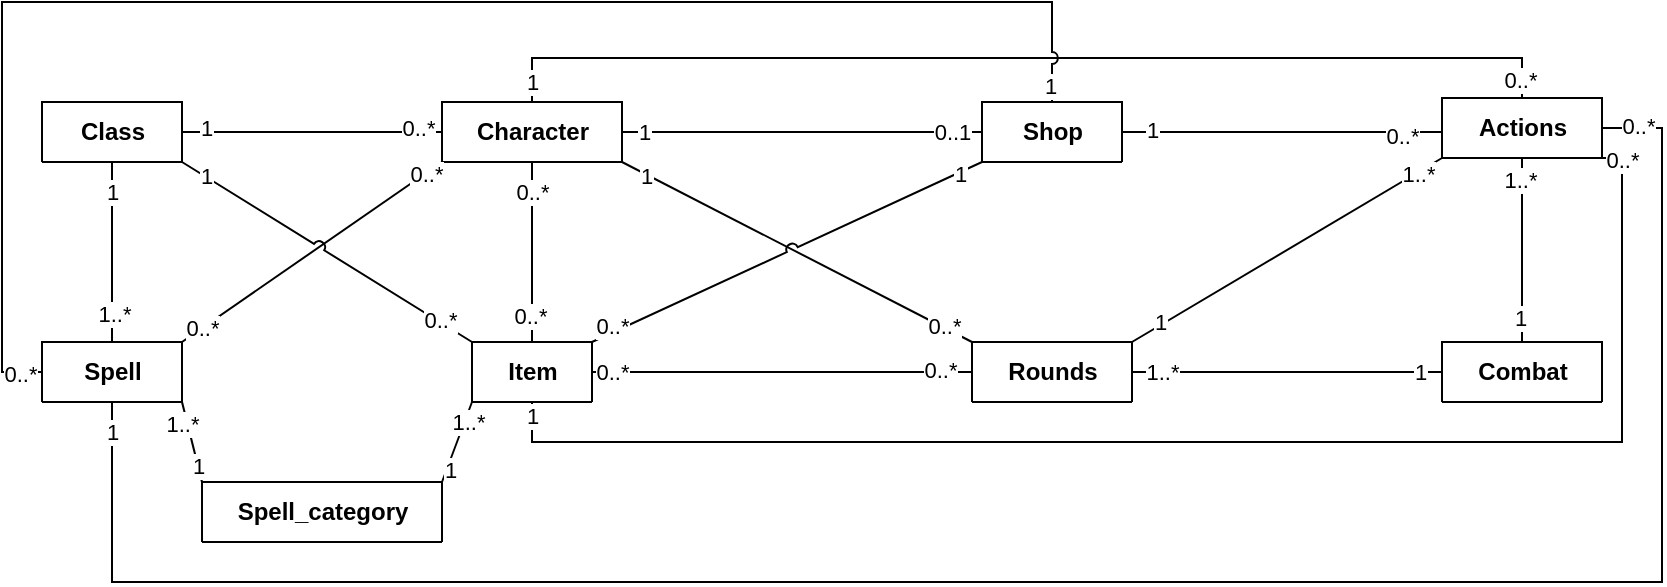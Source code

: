 <mxfile version="26.2.2">
  <diagram id="R2lEEEUBdFMjLlhIrx00" name="Page-1">
    <mxGraphModel dx="1177" dy="668" grid="1" gridSize="10" guides="1" tooltips="1" connect="1" arrows="1" fold="1" page="1" pageScale="1" pageWidth="850" pageHeight="1100" math="0" shadow="0" extFonts="Permanent Marker^https://fonts.googleapis.com/css?family=Permanent+Marker">
      <root>
        <mxCell id="0" />
        <mxCell id="1" parent="0" />
        <mxCell id="sC6LYH9_yEboTcWMn-iM-269" style="edgeStyle=orthogonalEdgeStyle;shape=connector;rounded=0;jumpStyle=arc;orthogonalLoop=1;jettySize=auto;html=1;exitX=1;exitY=0.5;exitDx=0;exitDy=0;entryX=0;entryY=0.5;entryDx=0;entryDy=0;strokeColor=default;align=center;verticalAlign=middle;fontFamily=Helvetica;fontSize=11;fontColor=default;labelBackgroundColor=default;startFill=0;endArrow=none;" parent="1" source="sC6LYH9_yEboTcWMn-iM-1" target="sC6LYH9_yEboTcWMn-iM-140" edge="1">
          <mxGeometry relative="1" as="geometry" />
        </mxCell>
        <mxCell id="sC6LYH9_yEboTcWMn-iM-270" value="1" style="edgeLabel;html=1;align=center;verticalAlign=middle;resizable=0;points=[];fontFamily=Helvetica;fontSize=11;fontColor=default;labelBackgroundColor=default;" parent="sC6LYH9_yEboTcWMn-iM-269" vertex="1" connectable="0">
          <mxGeometry x="-0.882" y="2" relative="1" as="geometry">
            <mxPoint y="2" as="offset" />
          </mxGeometry>
        </mxCell>
        <mxCell id="sC6LYH9_yEboTcWMn-iM-306" style="edgeStyle=orthogonalEdgeStyle;shape=connector;rounded=0;jumpStyle=arc;orthogonalLoop=1;jettySize=auto;html=1;exitX=0.5;exitY=0;exitDx=0;exitDy=0;entryX=0.5;entryY=0;entryDx=0;entryDy=0;strokeColor=default;align=center;verticalAlign=middle;fontFamily=Helvetica;fontSize=11;fontColor=default;labelBackgroundColor=default;startFill=0;endArrow=none;" parent="1" source="sC6LYH9_yEboTcWMn-iM-1" target="sC6LYH9_yEboTcWMn-iM-175" edge="1">
          <mxGeometry relative="1" as="geometry" />
        </mxCell>
        <mxCell id="sC6LYH9_yEboTcWMn-iM-307" value="1" style="edgeLabel;html=1;align=center;verticalAlign=middle;resizable=0;points=[];fontFamily=Helvetica;fontSize=11;fontColor=default;labelBackgroundColor=default;" parent="sC6LYH9_yEboTcWMn-iM-306" vertex="1" connectable="0">
          <mxGeometry x="-0.941" y="1" relative="1" as="geometry">
            <mxPoint x="1" y="6" as="offset" />
          </mxGeometry>
        </mxCell>
        <mxCell id="sC6LYH9_yEboTcWMn-iM-308" value="0..*" style="edgeLabel;html=1;align=center;verticalAlign=middle;resizable=0;points=[];fontFamily=Helvetica;fontSize=11;fontColor=default;labelBackgroundColor=default;" parent="sC6LYH9_yEboTcWMn-iM-306" vertex="1" connectable="0">
          <mxGeometry x="0.964" y="-1" relative="1" as="geometry">
            <mxPoint as="offset" />
          </mxGeometry>
        </mxCell>
        <mxCell id="sC6LYH9_yEboTcWMn-iM-1" value="Character" style="shape=table;startSize=30;container=1;collapsible=1;childLayout=tableLayout;fixedRows=1;rowLines=0;fontStyle=1;align=center;resizeLast=1;html=1;" parent="1" vertex="1" collapsed="1">
          <mxGeometry x="500" y="360" width="90" height="30" as="geometry">
            <mxRectangle x="500" y="360" width="250" height="610" as="alternateBounds" />
          </mxGeometry>
        </mxCell>
        <mxCell id="sC6LYH9_yEboTcWMn-iM-2" value="" style="shape=tableRow;horizontal=0;startSize=0;swimlaneHead=0;swimlaneBody=0;fillColor=none;collapsible=0;dropTarget=0;points=[[0,0.5],[1,0.5]];portConstraint=eastwest;top=0;left=0;right=0;bottom=1;" parent="sC6LYH9_yEboTcWMn-iM-1" vertex="1">
          <mxGeometry y="30" width="250" height="40" as="geometry" />
        </mxCell>
        <mxCell id="sC6LYH9_yEboTcWMn-iM-3" value="PK" style="shape=partialRectangle;connectable=0;fillColor=none;top=0;left=0;bottom=0;right=0;fontStyle=1;overflow=hidden;whiteSpace=wrap;html=1;" parent="sC6LYH9_yEboTcWMn-iM-2" vertex="1">
          <mxGeometry width="30" height="40" as="geometry">
            <mxRectangle width="30" height="40" as="alternateBounds" />
          </mxGeometry>
        </mxCell>
        <mxCell id="sC6LYH9_yEboTcWMn-iM-4" value="character_ID" style="shape=partialRectangle;connectable=0;fillColor=none;top=0;left=0;bottom=0;right=0;align=left;spacingLeft=6;fontStyle=5;overflow=hidden;whiteSpace=wrap;html=1;" parent="sC6LYH9_yEboTcWMn-iM-2" vertex="1">
          <mxGeometry x="30" width="150.0" height="40" as="geometry">
            <mxRectangle width="150.0" height="40" as="alternateBounds" />
          </mxGeometry>
        </mxCell>
        <mxCell id="sC6LYH9_yEboTcWMn-iM-5" value="string" style="shape=partialRectangle;connectable=0;fillColor=none;top=0;left=0;bottom=0;right=0;align=left;spacingLeft=6;fontStyle=5;overflow=hidden;whiteSpace=wrap;html=1;" parent="sC6LYH9_yEboTcWMn-iM-2" vertex="1">
          <mxGeometry x="180.0" width="70.0" height="40" as="geometry">
            <mxRectangle width="70.0" height="40" as="alternateBounds" />
          </mxGeometry>
        </mxCell>
        <mxCell id="sC6LYH9_yEboTcWMn-iM-6" value="" style="shape=tableRow;horizontal=0;startSize=0;swimlaneHead=0;swimlaneBody=0;fillColor=none;collapsible=0;dropTarget=0;points=[[0,0.5],[1,0.5]];portConstraint=eastwest;top=0;left=0;right=0;bottom=0;" parent="sC6LYH9_yEboTcWMn-iM-1" vertex="1">
          <mxGeometry y="70" width="250" height="30" as="geometry" />
        </mxCell>
        <mxCell id="sC6LYH9_yEboTcWMn-iM-7" value="&lt;b&gt;FK&lt;/b&gt;" style="shape=partialRectangle;connectable=0;fillColor=none;top=0;left=0;bottom=0;right=0;editable=1;overflow=hidden;whiteSpace=wrap;html=1;" parent="sC6LYH9_yEboTcWMn-iM-6" vertex="1">
          <mxGeometry width="30" height="30" as="geometry">
            <mxRectangle width="30" height="30" as="alternateBounds" />
          </mxGeometry>
        </mxCell>
        <mxCell id="sC6LYH9_yEboTcWMn-iM-8" value="class_ID" style="shape=partialRectangle;connectable=0;fillColor=none;top=0;left=0;bottom=0;right=0;align=left;spacingLeft=6;overflow=hidden;whiteSpace=wrap;html=1;" parent="sC6LYH9_yEboTcWMn-iM-6" vertex="1">
          <mxGeometry x="30" width="150.0" height="30" as="geometry">
            <mxRectangle width="150.0" height="30" as="alternateBounds" />
          </mxGeometry>
        </mxCell>
        <mxCell id="sC6LYH9_yEboTcWMn-iM-9" value="string" style="shape=partialRectangle;connectable=0;fillColor=none;top=0;left=0;bottom=0;right=0;align=left;spacingLeft=6;overflow=hidden;whiteSpace=wrap;html=1;" parent="sC6LYH9_yEboTcWMn-iM-6" vertex="1">
          <mxGeometry x="180.0" width="70.0" height="30" as="geometry">
            <mxRectangle width="70.0" height="30" as="alternateBounds" />
          </mxGeometry>
        </mxCell>
        <mxCell id="sC6LYH9_yEboTcWMn-iM-10" style="shape=tableRow;horizontal=0;startSize=0;swimlaneHead=0;swimlaneBody=0;fillColor=none;collapsible=0;dropTarget=0;points=[[0,0.5],[1,0.5]];portConstraint=eastwest;top=0;left=0;right=0;bottom=0;" parent="sC6LYH9_yEboTcWMn-iM-1" vertex="1">
          <mxGeometry y="100" width="250" height="30" as="geometry" />
        </mxCell>
        <mxCell id="sC6LYH9_yEboTcWMn-iM-11" value="&lt;b&gt;FK&lt;/b&gt;" style="shape=partialRectangle;connectable=0;fillColor=none;top=0;left=0;bottom=0;right=0;editable=1;overflow=hidden;whiteSpace=wrap;html=1;" parent="sC6LYH9_yEboTcWMn-iM-10" vertex="1">
          <mxGeometry width="30" height="30" as="geometry">
            <mxRectangle width="30" height="30" as="alternateBounds" />
          </mxGeometry>
        </mxCell>
        <mxCell id="sC6LYH9_yEboTcWMn-iM-12" value="shop_ID" style="shape=partialRectangle;connectable=0;fillColor=none;top=0;left=0;bottom=0;right=0;align=left;spacingLeft=6;overflow=hidden;whiteSpace=wrap;html=1;" parent="sC6LYH9_yEboTcWMn-iM-10" vertex="1">
          <mxGeometry x="30" width="150.0" height="30" as="geometry">
            <mxRectangle width="150.0" height="30" as="alternateBounds" />
          </mxGeometry>
        </mxCell>
        <mxCell id="sC6LYH9_yEboTcWMn-iM-13" value="string" style="shape=partialRectangle;connectable=0;fillColor=none;top=0;left=0;bottom=0;right=0;align=left;spacingLeft=6;overflow=hidden;whiteSpace=wrap;html=1;" parent="sC6LYH9_yEboTcWMn-iM-10" vertex="1">
          <mxGeometry x="180.0" width="70.0" height="30" as="geometry">
            <mxRectangle width="70.0" height="30" as="alternateBounds" />
          </mxGeometry>
        </mxCell>
        <mxCell id="sC6LYH9_yEboTcWMn-iM-14" value="" style="shape=tableRow;horizontal=0;startSize=0;swimlaneHead=0;swimlaneBody=0;fillColor=none;collapsible=0;dropTarget=0;points=[[0,0.5],[1,0.5]];portConstraint=eastwest;top=0;left=0;right=0;bottom=0;" parent="sC6LYH9_yEboTcWMn-iM-1" vertex="1">
          <mxGeometry y="130" width="250" height="30" as="geometry" />
        </mxCell>
        <mxCell id="sC6LYH9_yEboTcWMn-iM-15" value="" style="shape=partialRectangle;connectable=0;fillColor=none;top=0;left=0;bottom=0;right=0;editable=1;overflow=hidden;whiteSpace=wrap;html=1;" parent="sC6LYH9_yEboTcWMn-iM-14" vertex="1">
          <mxGeometry width="30" height="30" as="geometry">
            <mxRectangle width="30" height="30" as="alternateBounds" />
          </mxGeometry>
        </mxCell>
        <mxCell id="sC6LYH9_yEboTcWMn-iM-16" value="character_name" style="shape=partialRectangle;connectable=0;fillColor=none;top=0;left=0;bottom=0;right=0;align=left;spacingLeft=6;overflow=hidden;whiteSpace=wrap;html=1;" parent="sC6LYH9_yEboTcWMn-iM-14" vertex="1">
          <mxGeometry x="30" width="150.0" height="30" as="geometry">
            <mxRectangle width="150.0" height="30" as="alternateBounds" />
          </mxGeometry>
        </mxCell>
        <mxCell id="sC6LYH9_yEboTcWMn-iM-17" value="string" style="shape=partialRectangle;connectable=0;fillColor=none;top=0;left=0;bottom=0;right=0;align=left;spacingLeft=6;overflow=hidden;whiteSpace=wrap;html=1;" parent="sC6LYH9_yEboTcWMn-iM-14" vertex="1">
          <mxGeometry x="180.0" width="70.0" height="30" as="geometry">
            <mxRectangle width="70.0" height="30" as="alternateBounds" />
          </mxGeometry>
        </mxCell>
        <mxCell id="sC6LYH9_yEboTcWMn-iM-18" value="" style="shape=tableRow;horizontal=0;startSize=0;swimlaneHead=0;swimlaneBody=0;fillColor=none;collapsible=0;dropTarget=0;points=[[0,0.5],[1,0.5]];portConstraint=eastwest;top=0;left=0;right=0;bottom=0;" parent="sC6LYH9_yEboTcWMn-iM-1" vertex="1">
          <mxGeometry y="160" width="250" height="30" as="geometry" />
        </mxCell>
        <mxCell id="sC6LYH9_yEboTcWMn-iM-19" value="" style="shape=partialRectangle;connectable=0;fillColor=none;top=0;left=0;bottom=0;right=0;editable=1;overflow=hidden;whiteSpace=wrap;html=1;" parent="sC6LYH9_yEboTcWMn-iM-18" vertex="1">
          <mxGeometry width="30" height="30" as="geometry">
            <mxRectangle width="30" height="30" as="alternateBounds" />
          </mxGeometry>
        </mxCell>
        <mxCell id="sC6LYH9_yEboTcWMn-iM-20" value="action_points" style="shape=partialRectangle;connectable=0;fillColor=none;top=0;left=0;bottom=0;right=0;align=left;spacingLeft=6;overflow=hidden;whiteSpace=wrap;html=1;" parent="sC6LYH9_yEboTcWMn-iM-18" vertex="1">
          <mxGeometry x="30" width="150.0" height="30" as="geometry">
            <mxRectangle width="150.0" height="30" as="alternateBounds" />
          </mxGeometry>
        </mxCell>
        <mxCell id="sC6LYH9_yEboTcWMn-iM-21" value="int" style="shape=partialRectangle;connectable=0;fillColor=none;top=0;left=0;bottom=0;right=0;align=left;spacingLeft=6;overflow=hidden;whiteSpace=wrap;html=1;" parent="sC6LYH9_yEboTcWMn-iM-18" vertex="1">
          <mxGeometry x="180.0" width="70.0" height="30" as="geometry">
            <mxRectangle width="70.0" height="30" as="alternateBounds" />
          </mxGeometry>
        </mxCell>
        <mxCell id="sC6LYH9_yEboTcWMn-iM-22" style="shape=tableRow;horizontal=0;startSize=0;swimlaneHead=0;swimlaneBody=0;fillColor=none;collapsible=0;dropTarget=0;points=[[0,0.5],[1,0.5]];portConstraint=eastwest;top=0;left=0;right=0;bottom=0;" parent="sC6LYH9_yEboTcWMn-iM-1" vertex="1">
          <mxGeometry y="190" width="250" height="30" as="geometry" />
        </mxCell>
        <mxCell id="sC6LYH9_yEboTcWMn-iM-23" style="shape=partialRectangle;connectable=0;fillColor=none;top=0;left=0;bottom=0;right=0;editable=1;overflow=hidden;whiteSpace=wrap;html=1;" parent="sC6LYH9_yEboTcWMn-iM-22" vertex="1">
          <mxGeometry width="30" height="30" as="geometry">
            <mxRectangle width="30" height="30" as="alternateBounds" />
          </mxGeometry>
        </mxCell>
        <mxCell id="sC6LYH9_yEboTcWMn-iM-24" value="armor_class" style="shape=partialRectangle;connectable=0;fillColor=none;top=0;left=0;bottom=0;right=0;align=left;spacingLeft=6;overflow=hidden;whiteSpace=wrap;html=1;" parent="sC6LYH9_yEboTcWMn-iM-22" vertex="1">
          <mxGeometry x="30" width="150.0" height="30" as="geometry">
            <mxRectangle width="150.0" height="30" as="alternateBounds" />
          </mxGeometry>
        </mxCell>
        <mxCell id="sC6LYH9_yEboTcWMn-iM-25" value="int" style="shape=partialRectangle;connectable=0;fillColor=none;top=0;left=0;bottom=0;right=0;align=left;spacingLeft=6;overflow=hidden;whiteSpace=wrap;html=1;" parent="sC6LYH9_yEboTcWMn-iM-22" vertex="1">
          <mxGeometry x="180.0" width="70.0" height="30" as="geometry">
            <mxRectangle width="70.0" height="30" as="alternateBounds" />
          </mxGeometry>
        </mxCell>
        <mxCell id="sC6LYH9_yEboTcWMn-iM-26" style="shape=tableRow;horizontal=0;startSize=0;swimlaneHead=0;swimlaneBody=0;fillColor=none;collapsible=0;dropTarget=0;points=[[0,0.5],[1,0.5]];portConstraint=eastwest;top=0;left=0;right=0;bottom=0;" parent="sC6LYH9_yEboTcWMn-iM-1" vertex="1">
          <mxGeometry y="220" width="250" height="30" as="geometry" />
        </mxCell>
        <mxCell id="sC6LYH9_yEboTcWMn-iM-27" style="shape=partialRectangle;connectable=0;fillColor=none;top=0;left=0;bottom=0;right=0;editable=1;overflow=hidden;whiteSpace=wrap;html=1;" parent="sC6LYH9_yEboTcWMn-iM-26" vertex="1">
          <mxGeometry width="30" height="30" as="geometry">
            <mxRectangle width="30" height="30" as="alternateBounds" />
          </mxGeometry>
        </mxCell>
        <mxCell id="sC6LYH9_yEboTcWMn-iM-28" value="health" style="shape=partialRectangle;connectable=0;fillColor=none;top=0;left=0;bottom=0;right=0;align=left;spacingLeft=6;overflow=hidden;whiteSpace=wrap;html=1;" parent="sC6LYH9_yEboTcWMn-iM-26" vertex="1">
          <mxGeometry x="30" width="150.0" height="30" as="geometry">
            <mxRectangle width="150.0" height="30" as="alternateBounds" />
          </mxGeometry>
        </mxCell>
        <mxCell id="sC6LYH9_yEboTcWMn-iM-29" value="int" style="shape=partialRectangle;connectable=0;fillColor=none;top=0;left=0;bottom=0;right=0;align=left;spacingLeft=6;overflow=hidden;whiteSpace=wrap;html=1;" parent="sC6LYH9_yEboTcWMn-iM-26" vertex="1">
          <mxGeometry x="180.0" width="70.0" height="30" as="geometry">
            <mxRectangle width="70.0" height="30" as="alternateBounds" />
          </mxGeometry>
        </mxCell>
        <mxCell id="sC6LYH9_yEboTcWMn-iM-30" style="shape=tableRow;horizontal=0;startSize=0;swimlaneHead=0;swimlaneBody=0;fillColor=none;collapsible=0;dropTarget=0;points=[[0,0.5],[1,0.5]];portConstraint=eastwest;top=0;left=0;right=0;bottom=0;" parent="sC6LYH9_yEboTcWMn-iM-1" vertex="1">
          <mxGeometry y="250" width="250" height="30" as="geometry" />
        </mxCell>
        <mxCell id="sC6LYH9_yEboTcWMn-iM-31" style="shape=partialRectangle;connectable=0;fillColor=none;top=0;left=0;bottom=0;right=0;editable=1;overflow=hidden;whiteSpace=wrap;html=1;" parent="sC6LYH9_yEboTcWMn-iM-30" vertex="1">
          <mxGeometry width="30" height="30" as="geometry">
            <mxRectangle width="30" height="30" as="alternateBounds" />
          </mxGeometry>
        </mxCell>
        <mxCell id="sC6LYH9_yEboTcWMn-iM-32" value="max_health" style="shape=partialRectangle;connectable=0;fillColor=none;top=0;left=0;bottom=0;right=0;align=left;spacingLeft=6;overflow=hidden;whiteSpace=wrap;html=1;" parent="sC6LYH9_yEboTcWMn-iM-30" vertex="1">
          <mxGeometry x="30" width="150.0" height="30" as="geometry">
            <mxRectangle width="150.0" height="30" as="alternateBounds" />
          </mxGeometry>
        </mxCell>
        <mxCell id="sC6LYH9_yEboTcWMn-iM-33" value="int" style="shape=partialRectangle;connectable=0;fillColor=none;top=0;left=0;bottom=0;right=0;align=left;spacingLeft=6;overflow=hidden;whiteSpace=wrap;html=1;" parent="sC6LYH9_yEboTcWMn-iM-30" vertex="1">
          <mxGeometry x="180.0" width="70.0" height="30" as="geometry">
            <mxRectangle width="70.0" height="30" as="alternateBounds" />
          </mxGeometry>
        </mxCell>
        <mxCell id="sC6LYH9_yEboTcWMn-iM-34" style="shape=tableRow;horizontal=0;startSize=0;swimlaneHead=0;swimlaneBody=0;fillColor=none;collapsible=0;dropTarget=0;points=[[0,0.5],[1,0.5]];portConstraint=eastwest;top=0;left=0;right=0;bottom=0;" parent="sC6LYH9_yEboTcWMn-iM-1" vertex="1">
          <mxGeometry y="280" width="250" height="30" as="geometry" />
        </mxCell>
        <mxCell id="sC6LYH9_yEboTcWMn-iM-35" style="shape=partialRectangle;connectable=0;fillColor=none;top=0;left=0;bottom=0;right=0;editable=1;overflow=hidden;whiteSpace=wrap;html=1;" parent="sC6LYH9_yEboTcWMn-iM-34" vertex="1">
          <mxGeometry width="30" height="30" as="geometry">
            <mxRectangle width="30" height="30" as="alternateBounds" />
          </mxGeometry>
        </mxCell>
        <mxCell id="sC6LYH9_yEboTcWMn-iM-36" value="strength" style="shape=partialRectangle;connectable=0;fillColor=none;top=0;left=0;bottom=0;right=0;align=left;spacingLeft=6;overflow=hidden;whiteSpace=wrap;html=1;" parent="sC6LYH9_yEboTcWMn-iM-34" vertex="1">
          <mxGeometry x="30" width="150.0" height="30" as="geometry">
            <mxRectangle width="150.0" height="30" as="alternateBounds" />
          </mxGeometry>
        </mxCell>
        <mxCell id="sC6LYH9_yEboTcWMn-iM-37" value="int" style="shape=partialRectangle;connectable=0;fillColor=none;top=0;left=0;bottom=0;right=0;align=left;spacingLeft=6;overflow=hidden;whiteSpace=wrap;html=1;" parent="sC6LYH9_yEboTcWMn-iM-34" vertex="1">
          <mxGeometry x="180.0" width="70.0" height="30" as="geometry">
            <mxRectangle width="70.0" height="30" as="alternateBounds" />
          </mxGeometry>
        </mxCell>
        <mxCell id="sC6LYH9_yEboTcWMn-iM-38" style="shape=tableRow;horizontal=0;startSize=0;swimlaneHead=0;swimlaneBody=0;fillColor=none;collapsible=0;dropTarget=0;points=[[0,0.5],[1,0.5]];portConstraint=eastwest;top=0;left=0;right=0;bottom=0;" parent="sC6LYH9_yEboTcWMn-iM-1" vertex="1">
          <mxGeometry y="310" width="250" height="30" as="geometry" />
        </mxCell>
        <mxCell id="sC6LYH9_yEboTcWMn-iM-39" style="shape=partialRectangle;connectable=0;fillColor=none;top=0;left=0;bottom=0;right=0;editable=1;overflow=hidden;whiteSpace=wrap;html=1;" parent="sC6LYH9_yEboTcWMn-iM-38" vertex="1">
          <mxGeometry width="30" height="30" as="geometry">
            <mxRectangle width="30" height="30" as="alternateBounds" />
          </mxGeometry>
        </mxCell>
        <mxCell id="sC6LYH9_yEboTcWMn-iM-40" value="dexterity" style="shape=partialRectangle;connectable=0;fillColor=none;top=0;left=0;bottom=0;right=0;align=left;spacingLeft=6;overflow=hidden;whiteSpace=wrap;html=1;" parent="sC6LYH9_yEboTcWMn-iM-38" vertex="1">
          <mxGeometry x="30" width="150.0" height="30" as="geometry">
            <mxRectangle width="150.0" height="30" as="alternateBounds" />
          </mxGeometry>
        </mxCell>
        <mxCell id="sC6LYH9_yEboTcWMn-iM-41" value="int" style="shape=partialRectangle;connectable=0;fillColor=none;top=0;left=0;bottom=0;right=0;align=left;spacingLeft=6;overflow=hidden;whiteSpace=wrap;html=1;" parent="sC6LYH9_yEboTcWMn-iM-38" vertex="1">
          <mxGeometry x="180.0" width="70.0" height="30" as="geometry">
            <mxRectangle width="70.0" height="30" as="alternateBounds" />
          </mxGeometry>
        </mxCell>
        <mxCell id="sC6LYH9_yEboTcWMn-iM-42" style="shape=tableRow;horizontal=0;startSize=0;swimlaneHead=0;swimlaneBody=0;fillColor=none;collapsible=0;dropTarget=0;points=[[0,0.5],[1,0.5]];portConstraint=eastwest;top=0;left=0;right=0;bottom=0;" parent="sC6LYH9_yEboTcWMn-iM-1" vertex="1">
          <mxGeometry y="340" width="250" height="30" as="geometry" />
        </mxCell>
        <mxCell id="sC6LYH9_yEboTcWMn-iM-43" style="shape=partialRectangle;connectable=0;fillColor=none;top=0;left=0;bottom=0;right=0;editable=1;overflow=hidden;whiteSpace=wrap;html=1;" parent="sC6LYH9_yEboTcWMn-iM-42" vertex="1">
          <mxGeometry width="30" height="30" as="geometry">
            <mxRectangle width="30" height="30" as="alternateBounds" />
          </mxGeometry>
        </mxCell>
        <mxCell id="sC6LYH9_yEboTcWMn-iM-44" value="intelligence" style="shape=partialRectangle;connectable=0;fillColor=none;top=0;left=0;bottom=0;right=0;align=left;spacingLeft=6;overflow=hidden;whiteSpace=wrap;html=1;" parent="sC6LYH9_yEboTcWMn-iM-42" vertex="1">
          <mxGeometry x="30" width="150.0" height="30" as="geometry">
            <mxRectangle width="150.0" height="30" as="alternateBounds" />
          </mxGeometry>
        </mxCell>
        <mxCell id="sC6LYH9_yEboTcWMn-iM-45" value="int" style="shape=partialRectangle;connectable=0;fillColor=none;top=0;left=0;bottom=0;right=0;align=left;spacingLeft=6;overflow=hidden;whiteSpace=wrap;html=1;" parent="sC6LYH9_yEboTcWMn-iM-42" vertex="1">
          <mxGeometry x="180.0" width="70.0" height="30" as="geometry">
            <mxRectangle width="70.0" height="30" as="alternateBounds" />
          </mxGeometry>
        </mxCell>
        <mxCell id="sC6LYH9_yEboTcWMn-iM-46" style="shape=tableRow;horizontal=0;startSize=0;swimlaneHead=0;swimlaneBody=0;fillColor=none;collapsible=0;dropTarget=0;points=[[0,0.5],[1,0.5]];portConstraint=eastwest;top=0;left=0;right=0;bottom=0;" parent="sC6LYH9_yEboTcWMn-iM-1" vertex="1">
          <mxGeometry y="370" width="250" height="30" as="geometry" />
        </mxCell>
        <mxCell id="sC6LYH9_yEboTcWMn-iM-47" style="shape=partialRectangle;connectable=0;fillColor=none;top=0;left=0;bottom=0;right=0;editable=1;overflow=hidden;whiteSpace=wrap;html=1;" parent="sC6LYH9_yEboTcWMn-iM-46" vertex="1">
          <mxGeometry width="30" height="30" as="geometry">
            <mxRectangle width="30" height="30" as="alternateBounds" />
          </mxGeometry>
        </mxCell>
        <mxCell id="sC6LYH9_yEboTcWMn-iM-48" value="constitution" style="shape=partialRectangle;connectable=0;fillColor=none;top=0;left=0;bottom=0;right=0;align=left;spacingLeft=6;overflow=hidden;whiteSpace=wrap;html=1;" parent="sC6LYH9_yEboTcWMn-iM-46" vertex="1">
          <mxGeometry x="30" width="150.0" height="30" as="geometry">
            <mxRectangle width="150.0" height="30" as="alternateBounds" />
          </mxGeometry>
        </mxCell>
        <mxCell id="sC6LYH9_yEboTcWMn-iM-49" value="int" style="shape=partialRectangle;connectable=0;fillColor=none;top=0;left=0;bottom=0;right=0;align=left;spacingLeft=6;overflow=hidden;whiteSpace=wrap;html=1;" parent="sC6LYH9_yEboTcWMn-iM-46" vertex="1">
          <mxGeometry x="180.0" width="70.0" height="30" as="geometry">
            <mxRectangle width="70.0" height="30" as="alternateBounds" />
          </mxGeometry>
        </mxCell>
        <mxCell id="sC6LYH9_yEboTcWMn-iM-50" style="shape=tableRow;horizontal=0;startSize=0;swimlaneHead=0;swimlaneBody=0;fillColor=none;collapsible=0;dropTarget=0;points=[[0,0.5],[1,0.5]];portConstraint=eastwest;top=0;left=0;right=0;bottom=0;" parent="sC6LYH9_yEboTcWMn-iM-1" vertex="1">
          <mxGeometry y="400" width="250" height="30" as="geometry" />
        </mxCell>
        <mxCell id="sC6LYH9_yEboTcWMn-iM-51" style="shape=partialRectangle;connectable=0;fillColor=none;top=0;left=0;bottom=0;right=0;editable=1;overflow=hidden;whiteSpace=wrap;html=1;" parent="sC6LYH9_yEboTcWMn-iM-50" vertex="1">
          <mxGeometry width="30" height="30" as="geometry">
            <mxRectangle width="30" height="30" as="alternateBounds" />
          </mxGeometry>
        </mxCell>
        <mxCell id="sC6LYH9_yEboTcWMn-iM-52" value="regeneration" style="shape=partialRectangle;connectable=0;fillColor=none;top=0;left=0;bottom=0;right=0;align=left;spacingLeft=6;overflow=hidden;whiteSpace=wrap;html=1;" parent="sC6LYH9_yEboTcWMn-iM-50" vertex="1">
          <mxGeometry x="30" width="150.0" height="30" as="geometry">
            <mxRectangle width="150.0" height="30" as="alternateBounds" />
          </mxGeometry>
        </mxCell>
        <mxCell id="sC6LYH9_yEboTcWMn-iM-53" value="int" style="shape=partialRectangle;connectable=0;fillColor=none;top=0;left=0;bottom=0;right=0;align=left;spacingLeft=6;overflow=hidden;whiteSpace=wrap;html=1;" parent="sC6LYH9_yEboTcWMn-iM-50" vertex="1">
          <mxGeometry x="180.0" width="70.0" height="30" as="geometry">
            <mxRectangle width="70.0" height="30" as="alternateBounds" />
          </mxGeometry>
        </mxCell>
        <mxCell id="sC6LYH9_yEboTcWMn-iM-54" style="shape=tableRow;horizontal=0;startSize=0;swimlaneHead=0;swimlaneBody=0;fillColor=none;collapsible=0;dropTarget=0;points=[[0,0.5],[1,0.5]];portConstraint=eastwest;top=0;left=0;right=0;bottom=0;" parent="sC6LYH9_yEboTcWMn-iM-1" vertex="1">
          <mxGeometry y="430" width="250" height="30" as="geometry" />
        </mxCell>
        <mxCell id="sC6LYH9_yEboTcWMn-iM-55" style="shape=partialRectangle;connectable=0;fillColor=none;top=0;left=0;bottom=0;right=0;editable=1;overflow=hidden;whiteSpace=wrap;html=1;" parent="sC6LYH9_yEboTcWMn-iM-54" vertex="1">
          <mxGeometry width="30" height="30" as="geometry">
            <mxRectangle width="30" height="30" as="alternateBounds" />
          </mxGeometry>
        </mxCell>
        <mxCell id="sC6LYH9_yEboTcWMn-iM-56" value="max_cap_inv" style="shape=partialRectangle;connectable=0;fillColor=none;top=0;left=0;bottom=0;right=0;align=left;spacingLeft=6;overflow=hidden;whiteSpace=wrap;html=1;" parent="sC6LYH9_yEboTcWMn-iM-54" vertex="1">
          <mxGeometry x="30" width="150.0" height="30" as="geometry">
            <mxRectangle width="150.0" height="30" as="alternateBounds" />
          </mxGeometry>
        </mxCell>
        <mxCell id="sC6LYH9_yEboTcWMn-iM-57" value="int" style="shape=partialRectangle;connectable=0;fillColor=none;top=0;left=0;bottom=0;right=0;align=left;spacingLeft=6;overflow=hidden;whiteSpace=wrap;html=1;" parent="sC6LYH9_yEboTcWMn-iM-54" vertex="1">
          <mxGeometry x="180.0" width="70.0" height="30" as="geometry">
            <mxRectangle width="70.0" height="30" as="alternateBounds" />
          </mxGeometry>
        </mxCell>
        <mxCell id="sC6LYH9_yEboTcWMn-iM-58" style="shape=tableRow;horizontal=0;startSize=0;swimlaneHead=0;swimlaneBody=0;fillColor=none;collapsible=0;dropTarget=0;points=[[0,0.5],[1,0.5]];portConstraint=eastwest;top=0;left=0;right=0;bottom=0;" parent="sC6LYH9_yEboTcWMn-iM-1" vertex="1">
          <mxGeometry y="460" width="250" height="30" as="geometry" />
        </mxCell>
        <mxCell id="sC6LYH9_yEboTcWMn-iM-59" style="shape=partialRectangle;connectable=0;fillColor=none;top=0;left=0;bottom=0;right=0;editable=1;overflow=hidden;whiteSpace=wrap;html=1;" parent="sC6LYH9_yEboTcWMn-iM-58" vertex="1">
          <mxGeometry width="30" height="30" as="geometry">
            <mxRectangle width="30" height="30" as="alternateBounds" />
          </mxGeometry>
        </mxCell>
        <mxCell id="sC6LYH9_yEboTcWMn-iM-60" value="curr_inv_state" style="shape=partialRectangle;connectable=0;fillColor=none;top=0;left=0;bottom=0;right=0;align=left;spacingLeft=6;overflow=hidden;whiteSpace=wrap;html=1;" parent="sC6LYH9_yEboTcWMn-iM-58" vertex="1">
          <mxGeometry x="30" width="150.0" height="30" as="geometry">
            <mxRectangle width="150.0" height="30" as="alternateBounds" />
          </mxGeometry>
        </mxCell>
        <mxCell id="sC6LYH9_yEboTcWMn-iM-61" value="int" style="shape=partialRectangle;connectable=0;fillColor=none;top=0;left=0;bottom=0;right=0;align=left;spacingLeft=6;overflow=hidden;whiteSpace=wrap;html=1;" parent="sC6LYH9_yEboTcWMn-iM-58" vertex="1">
          <mxGeometry x="180.0" width="70.0" height="30" as="geometry">
            <mxRectangle width="70.0" height="30" as="alternateBounds" />
          </mxGeometry>
        </mxCell>
        <mxCell id="sC6LYH9_yEboTcWMn-iM-62" style="shape=tableRow;horizontal=0;startSize=0;swimlaneHead=0;swimlaneBody=0;fillColor=none;collapsible=0;dropTarget=0;points=[[0,0.5],[1,0.5]];portConstraint=eastwest;top=0;left=0;right=0;bottom=0;" parent="sC6LYH9_yEboTcWMn-iM-1" vertex="1">
          <mxGeometry y="490" width="250" height="30" as="geometry" />
        </mxCell>
        <mxCell id="sC6LYH9_yEboTcWMn-iM-63" value="&lt;b&gt;FK&lt;/b&gt;" style="shape=partialRectangle;connectable=0;fillColor=none;top=0;left=0;bottom=0;right=0;editable=1;overflow=hidden;whiteSpace=wrap;html=1;" parent="sC6LYH9_yEboTcWMn-iM-62" vertex="1">
          <mxGeometry width="30" height="30" as="geometry">
            <mxRectangle width="30" height="30" as="alternateBounds" />
          </mxGeometry>
        </mxCell>
        <mxCell id="sC6LYH9_yEboTcWMn-iM-64" value="item_equipped_ID" style="shape=partialRectangle;connectable=0;fillColor=none;top=0;left=0;bottom=0;right=0;align=left;spacingLeft=6;overflow=hidden;whiteSpace=wrap;html=1;" parent="sC6LYH9_yEboTcWMn-iM-62" vertex="1">
          <mxGeometry x="30" width="150.0" height="30" as="geometry">
            <mxRectangle width="150.0" height="30" as="alternateBounds" />
          </mxGeometry>
        </mxCell>
        <mxCell id="sC6LYH9_yEboTcWMn-iM-65" value="string" style="shape=partialRectangle;connectable=0;fillColor=none;top=0;left=0;bottom=0;right=0;align=left;spacingLeft=6;overflow=hidden;whiteSpace=wrap;html=1;" parent="sC6LYH9_yEboTcWMn-iM-62" vertex="1">
          <mxGeometry x="180.0" width="70.0" height="30" as="geometry">
            <mxRectangle width="70.0" height="30" as="alternateBounds" />
          </mxGeometry>
        </mxCell>
        <mxCell id="sC6LYH9_yEboTcWMn-iM-66" style="shape=tableRow;horizontal=0;startSize=0;swimlaneHead=0;swimlaneBody=0;fillColor=none;collapsible=0;dropTarget=0;points=[[0,0.5],[1,0.5]];portConstraint=eastwest;top=0;left=0;right=0;bottom=0;" parent="sC6LYH9_yEboTcWMn-iM-1" vertex="1">
          <mxGeometry y="520" width="250" height="30" as="geometry" />
        </mxCell>
        <mxCell id="sC6LYH9_yEboTcWMn-iM-67" style="shape=partialRectangle;connectable=0;fillColor=none;top=0;left=0;bottom=0;right=0;editable=1;overflow=hidden;whiteSpace=wrap;html=1;" parent="sC6LYH9_yEboTcWMn-iM-66" vertex="1">
          <mxGeometry width="30" height="30" as="geometry">
            <mxRectangle width="30" height="30" as="alternateBounds" />
          </mxGeometry>
        </mxCell>
        <mxCell id="sC6LYH9_yEboTcWMn-iM-68" value="is_active" style="shape=partialRectangle;connectable=0;fillColor=none;top=0;left=0;bottom=0;right=0;align=left;spacingLeft=6;overflow=hidden;whiteSpace=wrap;html=1;" parent="sC6LYH9_yEboTcWMn-iM-66" vertex="1">
          <mxGeometry x="30" width="150.0" height="30" as="geometry">
            <mxRectangle width="150.0" height="30" as="alternateBounds" />
          </mxGeometry>
        </mxCell>
        <mxCell id="sC6LYH9_yEboTcWMn-iM-69" value="boolean" style="shape=partialRectangle;connectable=0;fillColor=none;top=0;left=0;bottom=0;right=0;align=left;spacingLeft=6;overflow=hidden;whiteSpace=wrap;html=1;" parent="sC6LYH9_yEboTcWMn-iM-66" vertex="1">
          <mxGeometry x="180.0" width="70.0" height="30" as="geometry">
            <mxRectangle width="70.0" height="30" as="alternateBounds" />
          </mxGeometry>
        </mxCell>
        <mxCell id="sC6LYH9_yEboTcWMn-iM-70" style="shape=tableRow;horizontal=0;startSize=0;swimlaneHead=0;swimlaneBody=0;fillColor=none;collapsible=0;dropTarget=0;points=[[0,0.5],[1,0.5]];portConstraint=eastwest;top=0;left=0;right=0;bottom=0;" parent="sC6LYH9_yEboTcWMn-iM-1" vertex="1">
          <mxGeometry y="550" width="250" height="30" as="geometry" />
        </mxCell>
        <mxCell id="sC6LYH9_yEboTcWMn-iM-71" style="shape=partialRectangle;connectable=0;fillColor=none;top=0;left=0;bottom=0;right=0;editable=1;overflow=hidden;whiteSpace=wrap;html=1;" parent="sC6LYH9_yEboTcWMn-iM-70" vertex="1">
          <mxGeometry width="30" height="30" as="geometry">
            <mxRectangle width="30" height="30" as="alternateBounds" />
          </mxGeometry>
        </mxCell>
        <mxCell id="sC6LYH9_yEboTcWMn-iM-72" value="head_bounty" style="shape=partialRectangle;connectable=0;fillColor=none;top=0;left=0;bottom=0;right=0;align=left;spacingLeft=6;overflow=hidden;whiteSpace=wrap;html=1;" parent="sC6LYH9_yEboTcWMn-iM-70" vertex="1">
          <mxGeometry x="30" width="150.0" height="30" as="geometry">
            <mxRectangle width="150.0" height="30" as="alternateBounds" />
          </mxGeometry>
        </mxCell>
        <mxCell id="sC6LYH9_yEboTcWMn-iM-73" value="int" style="shape=partialRectangle;connectable=0;fillColor=none;top=0;left=0;bottom=0;right=0;align=left;spacingLeft=6;overflow=hidden;whiteSpace=wrap;html=1;" parent="sC6LYH9_yEboTcWMn-iM-70" vertex="1">
          <mxGeometry x="180.0" width="70.0" height="30" as="geometry">
            <mxRectangle width="70.0" height="30" as="alternateBounds" />
          </mxGeometry>
        </mxCell>
        <mxCell id="sC6LYH9_yEboTcWMn-iM-74" style="shape=tableRow;horizontal=0;startSize=0;swimlaneHead=0;swimlaneBody=0;fillColor=none;collapsible=0;dropTarget=0;points=[[0,0.5],[1,0.5]];portConstraint=eastwest;top=0;left=0;right=0;bottom=0;" parent="sC6LYH9_yEboTcWMn-iM-1" vertex="1">
          <mxGeometry y="580" width="250" height="30" as="geometry" />
        </mxCell>
        <mxCell id="sC6LYH9_yEboTcWMn-iM-75" style="shape=partialRectangle;connectable=0;fillColor=none;top=0;left=0;bottom=0;right=0;editable=1;overflow=hidden;whiteSpace=wrap;html=1;" parent="sC6LYH9_yEboTcWMn-iM-74" vertex="1">
          <mxGeometry width="30" height="30" as="geometry">
            <mxRectangle width="30" height="30" as="alternateBounds" />
          </mxGeometry>
        </mxCell>
        <mxCell id="sC6LYH9_yEboTcWMn-iM-76" value="money_bag" style="shape=partialRectangle;connectable=0;fillColor=none;top=0;left=0;bottom=0;right=0;align=left;spacingLeft=6;overflow=hidden;whiteSpace=wrap;html=1;" parent="sC6LYH9_yEboTcWMn-iM-74" vertex="1">
          <mxGeometry x="30" width="150.0" height="30" as="geometry">
            <mxRectangle width="150.0" height="30" as="alternateBounds" />
          </mxGeometry>
        </mxCell>
        <mxCell id="sC6LYH9_yEboTcWMn-iM-77" value="int" style="shape=partialRectangle;connectable=0;fillColor=none;top=0;left=0;bottom=0;right=0;align=left;spacingLeft=6;overflow=hidden;whiteSpace=wrap;html=1;" parent="sC6LYH9_yEboTcWMn-iM-74" vertex="1">
          <mxGeometry x="180.0" width="70.0" height="30" as="geometry">
            <mxRectangle width="70.0" height="30" as="alternateBounds" />
          </mxGeometry>
        </mxCell>
        <mxCell id="sC6LYH9_yEboTcWMn-iM-278" style="shape=connector;rounded=0;jumpStyle=arc;orthogonalLoop=1;jettySize=auto;html=1;exitX=1;exitY=0;exitDx=0;exitDy=0;entryX=0;entryY=1;entryDx=0;entryDy=0;strokeColor=default;align=center;verticalAlign=middle;fontFamily=Helvetica;fontSize=11;fontColor=default;labelBackgroundColor=default;startFill=0;endArrow=none;" parent="1" source="sC6LYH9_yEboTcWMn-iM-78" target="sC6LYH9_yEboTcWMn-iM-1" edge="1">
          <mxGeometry relative="1" as="geometry" />
        </mxCell>
        <mxCell id="sC6LYH9_yEboTcWMn-iM-279" value="0..*" style="edgeLabel;html=1;align=center;verticalAlign=middle;resizable=0;points=[];fontFamily=Helvetica;fontSize=11;fontColor=default;labelBackgroundColor=default;" parent="sC6LYH9_yEboTcWMn-iM-278" vertex="1" connectable="0">
          <mxGeometry x="0.869" relative="1" as="geometry">
            <mxPoint as="offset" />
          </mxGeometry>
        </mxCell>
        <mxCell id="sC6LYH9_yEboTcWMn-iM-280" value="0..*" style="edgeLabel;html=1;align=center;verticalAlign=middle;resizable=0;points=[];fontFamily=Helvetica;fontSize=11;fontColor=default;labelBackgroundColor=default;" parent="sC6LYH9_yEboTcWMn-iM-278" vertex="1" connectable="0">
          <mxGeometry x="-0.88" y="2" relative="1" as="geometry">
            <mxPoint x="3" as="offset" />
          </mxGeometry>
        </mxCell>
        <mxCell id="sC6LYH9_yEboTcWMn-iM-300" style="edgeStyle=orthogonalEdgeStyle;shape=connector;rounded=0;jumpStyle=arc;orthogonalLoop=1;jettySize=auto;html=1;exitX=0.5;exitY=0;exitDx=0;exitDy=0;entryX=0.5;entryY=1;entryDx=0;entryDy=0;strokeColor=default;align=center;verticalAlign=middle;fontFamily=Helvetica;fontSize=11;fontColor=default;labelBackgroundColor=default;startFill=0;endArrow=none;" parent="1" source="sC6LYH9_yEboTcWMn-iM-78" target="sC6LYH9_yEboTcWMn-iM-99" edge="1">
          <mxGeometry relative="1" as="geometry" />
        </mxCell>
        <mxCell id="sC6LYH9_yEboTcWMn-iM-301" value="1" style="edgeLabel;html=1;align=center;verticalAlign=middle;resizable=0;points=[];fontFamily=Helvetica;fontSize=11;fontColor=default;labelBackgroundColor=default;" parent="sC6LYH9_yEboTcWMn-iM-300" vertex="1" connectable="0">
          <mxGeometry x="0.671" relative="1" as="geometry">
            <mxPoint as="offset" />
          </mxGeometry>
        </mxCell>
        <mxCell id="sC6LYH9_yEboTcWMn-iM-302" value="1..*" style="edgeLabel;html=1;align=center;verticalAlign=middle;resizable=0;points=[];fontFamily=Helvetica;fontSize=11;fontColor=default;labelBackgroundColor=default;" parent="sC6LYH9_yEboTcWMn-iM-300" vertex="1" connectable="0">
          <mxGeometry x="-0.684" y="-1" relative="1" as="geometry">
            <mxPoint as="offset" />
          </mxGeometry>
        </mxCell>
        <mxCell id="sC6LYH9_yEboTcWMn-iM-313" style="edgeStyle=orthogonalEdgeStyle;shape=connector;rounded=0;jumpStyle=arc;orthogonalLoop=1;jettySize=auto;html=1;exitX=0.5;exitY=1;exitDx=0;exitDy=0;strokeColor=default;align=center;verticalAlign=middle;fontFamily=Helvetica;fontSize=11;fontColor=default;labelBackgroundColor=default;startFill=0;endArrow=none;entryX=1;entryY=0.5;entryDx=0;entryDy=0;" parent="1" source="sC6LYH9_yEboTcWMn-iM-78" target="sC6LYH9_yEboTcWMn-iM-175" edge="1">
          <mxGeometry relative="1" as="geometry">
            <mxPoint x="334.944" y="540" as="targetPoint" />
            <Array as="points">
              <mxPoint x="335" y="600" />
              <mxPoint x="1110" y="600" />
              <mxPoint x="1110" y="373" />
            </Array>
          </mxGeometry>
        </mxCell>
        <mxCell id="sC6LYH9_yEboTcWMn-iM-314" value="1" style="edgeLabel;html=1;align=center;verticalAlign=middle;resizable=0;points=[];fontFamily=Helvetica;fontSize=11;fontColor=default;labelBackgroundColor=default;" parent="sC6LYH9_yEboTcWMn-iM-313" vertex="1" connectable="0">
          <mxGeometry x="-0.974" relative="1" as="geometry">
            <mxPoint as="offset" />
          </mxGeometry>
        </mxCell>
        <mxCell id="sC6LYH9_yEboTcWMn-iM-315" value="0..*" style="edgeLabel;html=1;align=center;verticalAlign=middle;resizable=0;points=[];fontFamily=Helvetica;fontSize=11;fontColor=default;labelBackgroundColor=default;" parent="sC6LYH9_yEboTcWMn-iM-313" vertex="1" connectable="0">
          <mxGeometry x="0.968" y="-1" relative="1" as="geometry">
            <mxPoint as="offset" />
          </mxGeometry>
        </mxCell>
        <mxCell id="sC6LYH9_yEboTcWMn-iM-78" value="Spell" style="shape=table;startSize=30;container=1;collapsible=1;childLayout=tableLayout;fixedRows=1;rowLines=0;fontStyle=1;align=center;resizeLast=1;html=1;" parent="1" vertex="1" collapsed="1">
          <mxGeometry x="300" y="480" width="70" height="30" as="geometry">
            <mxRectangle x="500" y="1050" width="240" height="180" as="alternateBounds" />
          </mxGeometry>
        </mxCell>
        <mxCell id="sC6LYH9_yEboTcWMn-iM-79" value="" style="shape=tableRow;horizontal=0;startSize=0;swimlaneHead=0;swimlaneBody=0;fillColor=none;collapsible=0;dropTarget=0;points=[[0,0.5],[1,0.5]];portConstraint=eastwest;top=0;left=0;right=0;bottom=1;" parent="sC6LYH9_yEboTcWMn-iM-78" vertex="1">
          <mxGeometry y="30" width="240" height="30" as="geometry" />
        </mxCell>
        <mxCell id="sC6LYH9_yEboTcWMn-iM-80" value="PK" style="shape=partialRectangle;connectable=0;fillColor=none;top=0;left=0;bottom=0;right=0;fontStyle=1;overflow=hidden;whiteSpace=wrap;html=1;" parent="sC6LYH9_yEboTcWMn-iM-79" vertex="1">
          <mxGeometry width="30" height="30" as="geometry">
            <mxRectangle width="30" height="30" as="alternateBounds" />
          </mxGeometry>
        </mxCell>
        <mxCell id="sC6LYH9_yEboTcWMn-iM-81" value="spell_ID" style="shape=partialRectangle;connectable=0;fillColor=none;top=0;left=0;bottom=0;right=0;align=left;spacingLeft=6;fontStyle=5;overflow=hidden;whiteSpace=wrap;html=1;" parent="sC6LYH9_yEboTcWMn-iM-79" vertex="1">
          <mxGeometry x="30" width="135.0" height="30" as="geometry">
            <mxRectangle width="135.0" height="30" as="alternateBounds" />
          </mxGeometry>
        </mxCell>
        <mxCell id="sC6LYH9_yEboTcWMn-iM-82" value="string" style="shape=partialRectangle;connectable=0;fillColor=none;top=0;left=0;bottom=0;right=0;align=left;spacingLeft=6;fontStyle=5;overflow=hidden;whiteSpace=wrap;html=1;" parent="sC6LYH9_yEboTcWMn-iM-79" vertex="1">
          <mxGeometry x="165.0" width="75.0" height="30" as="geometry">
            <mxRectangle width="75.0" height="30" as="alternateBounds" />
          </mxGeometry>
        </mxCell>
        <mxCell id="sC6LYH9_yEboTcWMn-iM-83" value="" style="shape=tableRow;horizontal=0;startSize=0;swimlaneHead=0;swimlaneBody=0;fillColor=none;collapsible=0;dropTarget=0;points=[[0,0.5],[1,0.5]];portConstraint=eastwest;top=0;left=0;right=0;bottom=0;" parent="sC6LYH9_yEboTcWMn-iM-78" vertex="1">
          <mxGeometry y="60" width="240" height="30" as="geometry" />
        </mxCell>
        <mxCell id="sC6LYH9_yEboTcWMn-iM-84" value="" style="shape=partialRectangle;connectable=0;fillColor=none;top=0;left=0;bottom=0;right=0;editable=1;overflow=hidden;whiteSpace=wrap;html=1;" parent="sC6LYH9_yEboTcWMn-iM-83" vertex="1">
          <mxGeometry width="30" height="30" as="geometry">
            <mxRectangle width="30" height="30" as="alternateBounds" />
          </mxGeometry>
        </mxCell>
        <mxCell id="sC6LYH9_yEboTcWMn-iM-85" value="spell_name" style="shape=partialRectangle;connectable=0;fillColor=none;top=0;left=0;bottom=0;right=0;align=left;spacingLeft=6;overflow=hidden;whiteSpace=wrap;html=1;" parent="sC6LYH9_yEboTcWMn-iM-83" vertex="1">
          <mxGeometry x="30" width="135.0" height="30" as="geometry">
            <mxRectangle width="135.0" height="30" as="alternateBounds" />
          </mxGeometry>
        </mxCell>
        <mxCell id="sC6LYH9_yEboTcWMn-iM-86" value="string" style="shape=partialRectangle;connectable=0;fillColor=none;top=0;left=0;bottom=0;right=0;align=left;spacingLeft=6;overflow=hidden;whiteSpace=wrap;html=1;" parent="sC6LYH9_yEboTcWMn-iM-83" vertex="1">
          <mxGeometry x="165.0" width="75.0" height="30" as="geometry">
            <mxRectangle width="75.0" height="30" as="alternateBounds" />
          </mxGeometry>
        </mxCell>
        <mxCell id="sC6LYH9_yEboTcWMn-iM-87" value="" style="shape=tableRow;horizontal=0;startSize=0;swimlaneHead=0;swimlaneBody=0;fillColor=none;collapsible=0;dropTarget=0;points=[[0,0.5],[1,0.5]];portConstraint=eastwest;top=0;left=0;right=0;bottom=0;" parent="sC6LYH9_yEboTcWMn-iM-78" vertex="1">
          <mxGeometry y="90" width="240" height="30" as="geometry" />
        </mxCell>
        <mxCell id="sC6LYH9_yEboTcWMn-iM-88" value="&lt;b&gt;FK&lt;/b&gt;" style="shape=partialRectangle;connectable=0;fillColor=none;top=0;left=0;bottom=0;right=0;editable=1;overflow=hidden;whiteSpace=wrap;html=1;" parent="sC6LYH9_yEboTcWMn-iM-87" vertex="1">
          <mxGeometry width="30" height="30" as="geometry">
            <mxRectangle width="30" height="30" as="alternateBounds" />
          </mxGeometry>
        </mxCell>
        <mxCell id="sC6LYH9_yEboTcWMn-iM-89" value="dmg_category" style="shape=partialRectangle;connectable=0;fillColor=none;top=0;left=0;bottom=0;right=0;align=left;spacingLeft=6;overflow=hidden;whiteSpace=wrap;html=1;" parent="sC6LYH9_yEboTcWMn-iM-87" vertex="1">
          <mxGeometry x="30" width="135.0" height="30" as="geometry">
            <mxRectangle width="135.0" height="30" as="alternateBounds" />
          </mxGeometry>
        </mxCell>
        <mxCell id="sC6LYH9_yEboTcWMn-iM-90" value="string" style="shape=partialRectangle;connectable=0;fillColor=none;top=0;left=0;bottom=0;right=0;align=left;spacingLeft=6;overflow=hidden;whiteSpace=wrap;html=1;" parent="sC6LYH9_yEboTcWMn-iM-87" vertex="1">
          <mxGeometry x="165.0" width="75.0" height="30" as="geometry">
            <mxRectangle width="75.0" height="30" as="alternateBounds" />
          </mxGeometry>
        </mxCell>
        <mxCell id="sC6LYH9_yEboTcWMn-iM-91" style="shape=tableRow;horizontal=0;startSize=0;swimlaneHead=0;swimlaneBody=0;fillColor=none;collapsible=0;dropTarget=0;points=[[0,0.5],[1,0.5]];portConstraint=eastwest;top=0;left=0;right=0;bottom=0;" parent="sC6LYH9_yEboTcWMn-iM-78" vertex="1">
          <mxGeometry y="120" width="240" height="30" as="geometry" />
        </mxCell>
        <mxCell id="sC6LYH9_yEboTcWMn-iM-92" style="shape=partialRectangle;connectable=0;fillColor=none;top=0;left=0;bottom=0;right=0;editable=1;overflow=hidden;whiteSpace=wrap;html=1;" parent="sC6LYH9_yEboTcWMn-iM-91" vertex="1">
          <mxGeometry width="30" height="30" as="geometry">
            <mxRectangle width="30" height="30" as="alternateBounds" />
          </mxGeometry>
        </mxCell>
        <mxCell id="sC6LYH9_yEboTcWMn-iM-93" value="base_dmg" style="shape=partialRectangle;connectable=0;fillColor=none;top=0;left=0;bottom=0;right=0;align=left;spacingLeft=6;overflow=hidden;whiteSpace=wrap;html=1;" parent="sC6LYH9_yEboTcWMn-iM-91" vertex="1">
          <mxGeometry x="30" width="135.0" height="30" as="geometry">
            <mxRectangle width="135.0" height="30" as="alternateBounds" />
          </mxGeometry>
        </mxCell>
        <mxCell id="sC6LYH9_yEboTcWMn-iM-94" value="int" style="shape=partialRectangle;connectable=0;fillColor=none;top=0;left=0;bottom=0;right=0;align=left;spacingLeft=6;overflow=hidden;whiteSpace=wrap;html=1;" parent="sC6LYH9_yEboTcWMn-iM-91" vertex="1">
          <mxGeometry x="165.0" width="75.0" height="30" as="geometry">
            <mxRectangle width="75.0" height="30" as="alternateBounds" />
          </mxGeometry>
        </mxCell>
        <mxCell id="sC6LYH9_yEboTcWMn-iM-95" style="shape=tableRow;horizontal=0;startSize=0;swimlaneHead=0;swimlaneBody=0;fillColor=none;collapsible=0;dropTarget=0;points=[[0,0.5],[1,0.5]];portConstraint=eastwest;top=0;left=0;right=0;bottom=0;" parent="sC6LYH9_yEboTcWMn-iM-78" vertex="1">
          <mxGeometry y="150" width="240" height="30" as="geometry" />
        </mxCell>
        <mxCell id="sC6LYH9_yEboTcWMn-iM-96" style="shape=partialRectangle;connectable=0;fillColor=none;top=0;left=0;bottom=0;right=0;editable=1;overflow=hidden;whiteSpace=wrap;html=1;" parent="sC6LYH9_yEboTcWMn-iM-95" vertex="1">
          <mxGeometry width="30" height="30" as="geometry">
            <mxRectangle width="30" height="30" as="alternateBounds" />
          </mxGeometry>
        </mxCell>
        <mxCell id="sC6LYH9_yEboTcWMn-iM-97" value="base_cost" style="shape=partialRectangle;connectable=0;fillColor=none;top=0;left=0;bottom=0;right=0;align=left;spacingLeft=6;overflow=hidden;whiteSpace=wrap;html=1;" parent="sC6LYH9_yEboTcWMn-iM-95" vertex="1">
          <mxGeometry x="30" width="135.0" height="30" as="geometry">
            <mxRectangle width="135.0" height="30" as="alternateBounds" />
          </mxGeometry>
        </mxCell>
        <mxCell id="sC6LYH9_yEboTcWMn-iM-98" value="int" style="shape=partialRectangle;connectable=0;fillColor=none;top=0;left=0;bottom=0;right=0;align=left;spacingLeft=6;overflow=hidden;whiteSpace=wrap;html=1;" parent="sC6LYH9_yEboTcWMn-iM-95" vertex="1">
          <mxGeometry x="165.0" width="75.0" height="30" as="geometry">
            <mxRectangle width="75.0" height="30" as="alternateBounds" />
          </mxGeometry>
        </mxCell>
        <mxCell id="sC6LYH9_yEboTcWMn-iM-265" style="edgeStyle=orthogonalEdgeStyle;rounded=0;orthogonalLoop=1;jettySize=auto;html=1;exitX=1;exitY=0.5;exitDx=0;exitDy=0;entryX=0;entryY=0.5;entryDx=0;entryDy=0;endArrow=none;startFill=0;jumpStyle=arc;" parent="1" source="sC6LYH9_yEboTcWMn-iM-99" target="sC6LYH9_yEboTcWMn-iM-1" edge="1">
          <mxGeometry relative="1" as="geometry" />
        </mxCell>
        <mxCell id="sC6LYH9_yEboTcWMn-iM-266" value="1" style="edgeLabel;html=1;align=center;verticalAlign=middle;resizable=0;points=[];" parent="sC6LYH9_yEboTcWMn-iM-265" vertex="1" connectable="0">
          <mxGeometry x="-0.814" y="2" relative="1" as="geometry">
            <mxPoint as="offset" />
          </mxGeometry>
        </mxCell>
        <mxCell id="sC6LYH9_yEboTcWMn-iM-272" value="0..*" style="edgeLabel;html=1;align=center;verticalAlign=middle;resizable=0;points=[];fontFamily=Helvetica;fontSize=11;fontColor=default;labelBackgroundColor=default;" parent="sC6LYH9_yEboTcWMn-iM-265" vertex="1" connectable="0">
          <mxGeometry x="0.811" y="2" relative="1" as="geometry">
            <mxPoint as="offset" />
          </mxGeometry>
        </mxCell>
        <mxCell id="sC6LYH9_yEboTcWMn-iM-99" value="Class" style="shape=table;startSize=30;container=1;collapsible=1;childLayout=tableLayout;fixedRows=1;rowLines=0;fontStyle=1;align=center;resizeLast=1;html=1;" parent="1" vertex="1" collapsed="1">
          <mxGeometry x="300" y="360" width="70" height="30" as="geometry">
            <mxRectangle x="300" y="360" width="260" height="330" as="alternateBounds" />
          </mxGeometry>
        </mxCell>
        <mxCell id="sC6LYH9_yEboTcWMn-iM-100" value="" style="shape=tableRow;horizontal=0;startSize=0;swimlaneHead=0;swimlaneBody=0;fillColor=none;collapsible=0;dropTarget=0;points=[[0,0.5],[1,0.5]];portConstraint=eastwest;top=0;left=0;right=0;bottom=1;" parent="sC6LYH9_yEboTcWMn-iM-99" vertex="1">
          <mxGeometry y="30" width="260" height="30" as="geometry" />
        </mxCell>
        <mxCell id="sC6LYH9_yEboTcWMn-iM-101" value="PK" style="shape=partialRectangle;connectable=0;fillColor=none;top=0;left=0;bottom=0;right=0;fontStyle=1;overflow=hidden;whiteSpace=wrap;html=1;" parent="sC6LYH9_yEboTcWMn-iM-100" vertex="1">
          <mxGeometry width="30" height="30" as="geometry">
            <mxRectangle width="30" height="30" as="alternateBounds" />
          </mxGeometry>
        </mxCell>
        <mxCell id="sC6LYH9_yEboTcWMn-iM-102" value="class_ID" style="shape=partialRectangle;connectable=0;fillColor=none;top=0;left=0;bottom=0;right=0;align=left;spacingLeft=6;fontStyle=5;overflow=hidden;whiteSpace=wrap;html=1;" parent="sC6LYH9_yEboTcWMn-iM-100" vertex="1">
          <mxGeometry x="30" width="150" height="30" as="geometry">
            <mxRectangle width="150" height="30" as="alternateBounds" />
          </mxGeometry>
        </mxCell>
        <mxCell id="sC6LYH9_yEboTcWMn-iM-103" value="string" style="shape=partialRectangle;connectable=0;fillColor=none;top=0;left=0;bottom=0;right=0;align=left;spacingLeft=6;fontStyle=5;overflow=hidden;whiteSpace=wrap;html=1;" parent="sC6LYH9_yEboTcWMn-iM-100" vertex="1">
          <mxGeometry x="180" width="80" height="30" as="geometry">
            <mxRectangle width="80" height="30" as="alternateBounds" />
          </mxGeometry>
        </mxCell>
        <mxCell id="sC6LYH9_yEboTcWMn-iM-104" value="" style="shape=tableRow;horizontal=0;startSize=0;swimlaneHead=0;swimlaneBody=0;fillColor=none;collapsible=0;dropTarget=0;points=[[0,0.5],[1,0.5]];portConstraint=eastwest;top=0;left=0;right=0;bottom=0;" parent="sC6LYH9_yEboTcWMn-iM-99" vertex="1">
          <mxGeometry y="60" width="260" height="30" as="geometry" />
        </mxCell>
        <mxCell id="sC6LYH9_yEboTcWMn-iM-105" value="" style="shape=partialRectangle;connectable=0;fillColor=none;top=0;left=0;bottom=0;right=0;editable=1;overflow=hidden;whiteSpace=wrap;html=1;" parent="sC6LYH9_yEboTcWMn-iM-104" vertex="1">
          <mxGeometry width="30" height="30" as="geometry">
            <mxRectangle width="30" height="30" as="alternateBounds" />
          </mxGeometry>
        </mxCell>
        <mxCell id="sC6LYH9_yEboTcWMn-iM-106" value="class_name" style="shape=partialRectangle;connectable=0;fillColor=none;top=0;left=0;bottom=0;right=0;align=left;spacingLeft=6;overflow=hidden;whiteSpace=wrap;html=1;" parent="sC6LYH9_yEboTcWMn-iM-104" vertex="1">
          <mxGeometry x="30" width="150" height="30" as="geometry">
            <mxRectangle width="150" height="30" as="alternateBounds" />
          </mxGeometry>
        </mxCell>
        <mxCell id="sC6LYH9_yEboTcWMn-iM-107" value="string" style="shape=partialRectangle;connectable=0;fillColor=none;top=0;left=0;bottom=0;right=0;align=left;spacingLeft=6;overflow=hidden;whiteSpace=wrap;html=1;" parent="sC6LYH9_yEboTcWMn-iM-104" vertex="1">
          <mxGeometry x="180" width="80" height="30" as="geometry">
            <mxRectangle width="80" height="30" as="alternateBounds" />
          </mxGeometry>
        </mxCell>
        <mxCell id="sC6LYH9_yEboTcWMn-iM-108" value="" style="shape=tableRow;horizontal=0;startSize=0;swimlaneHead=0;swimlaneBody=0;fillColor=none;collapsible=0;dropTarget=0;points=[[0,0.5],[1,0.5]];portConstraint=eastwest;top=0;left=0;right=0;bottom=0;" parent="sC6LYH9_yEboTcWMn-iM-99" vertex="1">
          <mxGeometry y="90" width="260" height="30" as="geometry" />
        </mxCell>
        <mxCell id="sC6LYH9_yEboTcWMn-iM-109" value="" style="shape=partialRectangle;connectable=0;fillColor=none;top=0;left=0;bottom=0;right=0;editable=1;overflow=hidden;whiteSpace=wrap;html=1;" parent="sC6LYH9_yEboTcWMn-iM-108" vertex="1">
          <mxGeometry width="30" height="30" as="geometry">
            <mxRectangle width="30" height="30" as="alternateBounds" />
          </mxGeometry>
        </mxCell>
        <mxCell id="sC6LYH9_yEboTcWMn-iM-110" value="base_dex" style="shape=partialRectangle;connectable=0;fillColor=none;top=0;left=0;bottom=0;right=0;align=left;spacingLeft=6;overflow=hidden;whiteSpace=wrap;html=1;" parent="sC6LYH9_yEboTcWMn-iM-108" vertex="1">
          <mxGeometry x="30" width="150" height="30" as="geometry">
            <mxRectangle width="150" height="30" as="alternateBounds" />
          </mxGeometry>
        </mxCell>
        <mxCell id="sC6LYH9_yEboTcWMn-iM-111" value="int" style="shape=partialRectangle;connectable=0;fillColor=none;top=0;left=0;bottom=0;right=0;align=left;spacingLeft=6;overflow=hidden;whiteSpace=wrap;html=1;" parent="sC6LYH9_yEboTcWMn-iM-108" vertex="1">
          <mxGeometry x="180" width="80" height="30" as="geometry">
            <mxRectangle width="80" height="30" as="alternateBounds" />
          </mxGeometry>
        </mxCell>
        <mxCell id="sC6LYH9_yEboTcWMn-iM-112" value="" style="shape=tableRow;horizontal=0;startSize=0;swimlaneHead=0;swimlaneBody=0;fillColor=none;collapsible=0;dropTarget=0;points=[[0,0.5],[1,0.5]];portConstraint=eastwest;top=0;left=0;right=0;bottom=0;" parent="sC6LYH9_yEboTcWMn-iM-99" vertex="1">
          <mxGeometry y="120" width="260" height="30" as="geometry" />
        </mxCell>
        <mxCell id="sC6LYH9_yEboTcWMn-iM-113" value="" style="shape=partialRectangle;connectable=0;fillColor=none;top=0;left=0;bottom=0;right=0;editable=1;overflow=hidden;whiteSpace=wrap;html=1;" parent="sC6LYH9_yEboTcWMn-iM-112" vertex="1">
          <mxGeometry width="30" height="30" as="geometry">
            <mxRectangle width="30" height="30" as="alternateBounds" />
          </mxGeometry>
        </mxCell>
        <mxCell id="sC6LYH9_yEboTcWMn-iM-114" value="base_int" style="shape=partialRectangle;connectable=0;fillColor=none;top=0;left=0;bottom=0;right=0;align=left;spacingLeft=6;overflow=hidden;whiteSpace=wrap;html=1;" parent="sC6LYH9_yEboTcWMn-iM-112" vertex="1">
          <mxGeometry x="30" width="150" height="30" as="geometry">
            <mxRectangle width="150" height="30" as="alternateBounds" />
          </mxGeometry>
        </mxCell>
        <mxCell id="sC6LYH9_yEboTcWMn-iM-115" value="int" style="shape=partialRectangle;connectable=0;fillColor=none;top=0;left=0;bottom=0;right=0;align=left;spacingLeft=6;overflow=hidden;whiteSpace=wrap;html=1;" parent="sC6LYH9_yEboTcWMn-iM-112" vertex="1">
          <mxGeometry x="180" width="80" height="30" as="geometry">
            <mxRectangle width="80" height="30" as="alternateBounds" />
          </mxGeometry>
        </mxCell>
        <mxCell id="sC6LYH9_yEboTcWMn-iM-116" style="shape=tableRow;horizontal=0;startSize=0;swimlaneHead=0;swimlaneBody=0;fillColor=none;collapsible=0;dropTarget=0;points=[[0,0.5],[1,0.5]];portConstraint=eastwest;top=0;left=0;right=0;bottom=0;" parent="sC6LYH9_yEboTcWMn-iM-99" vertex="1">
          <mxGeometry y="150" width="260" height="30" as="geometry" />
        </mxCell>
        <mxCell id="sC6LYH9_yEboTcWMn-iM-117" style="shape=partialRectangle;connectable=0;fillColor=none;top=0;left=0;bottom=0;right=0;editable=1;overflow=hidden;whiteSpace=wrap;html=1;" parent="sC6LYH9_yEboTcWMn-iM-116" vertex="1">
          <mxGeometry width="30" height="30" as="geometry">
            <mxRectangle width="30" height="30" as="alternateBounds" />
          </mxGeometry>
        </mxCell>
        <mxCell id="sC6LYH9_yEboTcWMn-iM-118" value="base_stg" style="shape=partialRectangle;connectable=0;fillColor=none;top=0;left=0;bottom=0;right=0;align=left;spacingLeft=6;overflow=hidden;whiteSpace=wrap;html=1;" parent="sC6LYH9_yEboTcWMn-iM-116" vertex="1">
          <mxGeometry x="30" width="150" height="30" as="geometry">
            <mxRectangle width="150" height="30" as="alternateBounds" />
          </mxGeometry>
        </mxCell>
        <mxCell id="sC6LYH9_yEboTcWMn-iM-119" value="int" style="shape=partialRectangle;connectable=0;fillColor=none;top=0;left=0;bottom=0;right=0;align=left;spacingLeft=6;overflow=hidden;whiteSpace=wrap;html=1;" parent="sC6LYH9_yEboTcWMn-iM-116" vertex="1">
          <mxGeometry x="180" width="80" height="30" as="geometry">
            <mxRectangle width="80" height="30" as="alternateBounds" />
          </mxGeometry>
        </mxCell>
        <mxCell id="sC6LYH9_yEboTcWMn-iM-120" style="shape=tableRow;horizontal=0;startSize=0;swimlaneHead=0;swimlaneBody=0;fillColor=none;collapsible=0;dropTarget=0;points=[[0,0.5],[1,0.5]];portConstraint=eastwest;top=0;left=0;right=0;bottom=0;" parent="sC6LYH9_yEboTcWMn-iM-99" vertex="1">
          <mxGeometry y="180" width="260" height="30" as="geometry" />
        </mxCell>
        <mxCell id="sC6LYH9_yEboTcWMn-iM-121" style="shape=partialRectangle;connectable=0;fillColor=none;top=0;left=0;bottom=0;right=0;editable=1;overflow=hidden;whiteSpace=wrap;html=1;" parent="sC6LYH9_yEboTcWMn-iM-120" vertex="1">
          <mxGeometry width="30" height="30" as="geometry">
            <mxRectangle width="30" height="30" as="alternateBounds" />
          </mxGeometry>
        </mxCell>
        <mxCell id="sC6LYH9_yEboTcWMn-iM-122" value="base_cos" style="shape=partialRectangle;connectable=0;fillColor=none;top=0;left=0;bottom=0;right=0;align=left;spacingLeft=6;overflow=hidden;whiteSpace=wrap;html=1;" parent="sC6LYH9_yEboTcWMn-iM-120" vertex="1">
          <mxGeometry x="30" width="150" height="30" as="geometry">
            <mxRectangle width="150" height="30" as="alternateBounds" />
          </mxGeometry>
        </mxCell>
        <mxCell id="sC6LYH9_yEboTcWMn-iM-123" value="int" style="shape=partialRectangle;connectable=0;fillColor=none;top=0;left=0;bottom=0;right=0;align=left;spacingLeft=6;overflow=hidden;whiteSpace=wrap;html=1;" parent="sC6LYH9_yEboTcWMn-iM-120" vertex="1">
          <mxGeometry x="180" width="80" height="30" as="geometry">
            <mxRectangle width="80" height="30" as="alternateBounds" />
          </mxGeometry>
        </mxCell>
        <mxCell id="sC6LYH9_yEboTcWMn-iM-124" style="shape=tableRow;horizontal=0;startSize=0;swimlaneHead=0;swimlaneBody=0;fillColor=none;collapsible=0;dropTarget=0;points=[[0,0.5],[1,0.5]];portConstraint=eastwest;top=0;left=0;right=0;bottom=0;" parent="sC6LYH9_yEboTcWMn-iM-99" vertex="1">
          <mxGeometry y="210" width="260" height="30" as="geometry" />
        </mxCell>
        <mxCell id="sC6LYH9_yEboTcWMn-iM-125" style="shape=partialRectangle;connectable=0;fillColor=none;top=0;left=0;bottom=0;right=0;editable=1;overflow=hidden;whiteSpace=wrap;html=1;" parent="sC6LYH9_yEboTcWMn-iM-124" vertex="1">
          <mxGeometry width="30" height="30" as="geometry">
            <mxRectangle width="30" height="30" as="alternateBounds" />
          </mxGeometry>
        </mxCell>
        <mxCell id="sC6LYH9_yEboTcWMn-iM-126" value="base_hlt" style="shape=partialRectangle;connectable=0;fillColor=none;top=0;left=0;bottom=0;right=0;align=left;spacingLeft=6;overflow=hidden;whiteSpace=wrap;html=1;" parent="sC6LYH9_yEboTcWMn-iM-124" vertex="1">
          <mxGeometry x="30" width="150" height="30" as="geometry">
            <mxRectangle width="150" height="30" as="alternateBounds" />
          </mxGeometry>
        </mxCell>
        <mxCell id="sC6LYH9_yEboTcWMn-iM-127" value="int" style="shape=partialRectangle;connectable=0;fillColor=none;top=0;left=0;bottom=0;right=0;align=left;spacingLeft=6;overflow=hidden;whiteSpace=wrap;html=1;" parent="sC6LYH9_yEboTcWMn-iM-124" vertex="1">
          <mxGeometry x="180" width="80" height="30" as="geometry">
            <mxRectangle width="80" height="30" as="alternateBounds" />
          </mxGeometry>
        </mxCell>
        <mxCell id="sC6LYH9_yEboTcWMn-iM-128" style="shape=tableRow;horizontal=0;startSize=0;swimlaneHead=0;swimlaneBody=0;fillColor=none;collapsible=0;dropTarget=0;points=[[0,0.5],[1,0.5]];portConstraint=eastwest;top=0;left=0;right=0;bottom=0;" parent="sC6LYH9_yEboTcWMn-iM-99" vertex="1">
          <mxGeometry y="240" width="260" height="30" as="geometry" />
        </mxCell>
        <mxCell id="sC6LYH9_yEboTcWMn-iM-129" style="shape=partialRectangle;connectable=0;fillColor=none;top=0;left=0;bottom=0;right=0;editable=1;overflow=hidden;whiteSpace=wrap;html=1;" parent="sC6LYH9_yEboTcWMn-iM-128" vertex="1">
          <mxGeometry width="30" height="30" as="geometry">
            <mxRectangle width="30" height="30" as="alternateBounds" />
          </mxGeometry>
        </mxCell>
        <mxCell id="sC6LYH9_yEboTcWMn-iM-130" value="base_reg" style="shape=partialRectangle;connectable=0;fillColor=none;top=0;left=0;bottom=0;right=0;align=left;spacingLeft=6;overflow=hidden;whiteSpace=wrap;html=1;" parent="sC6LYH9_yEboTcWMn-iM-128" vertex="1">
          <mxGeometry x="30" width="150" height="30" as="geometry">
            <mxRectangle width="150" height="30" as="alternateBounds" />
          </mxGeometry>
        </mxCell>
        <mxCell id="sC6LYH9_yEboTcWMn-iM-131" value="int" style="shape=partialRectangle;connectable=0;fillColor=none;top=0;left=0;bottom=0;right=0;align=left;spacingLeft=6;overflow=hidden;whiteSpace=wrap;html=1;" parent="sC6LYH9_yEboTcWMn-iM-128" vertex="1">
          <mxGeometry x="180" width="80" height="30" as="geometry">
            <mxRectangle width="80" height="30" as="alternateBounds" />
          </mxGeometry>
        </mxCell>
        <mxCell id="sC6LYH9_yEboTcWMn-iM-132" style="shape=tableRow;horizontal=0;startSize=0;swimlaneHead=0;swimlaneBody=0;fillColor=none;collapsible=0;dropTarget=0;points=[[0,0.5],[1,0.5]];portConstraint=eastwest;top=0;left=0;right=0;bottom=0;" parent="sC6LYH9_yEboTcWMn-iM-99" vertex="1">
          <mxGeometry y="270" width="260" height="30" as="geometry" />
        </mxCell>
        <mxCell id="sC6LYH9_yEboTcWMn-iM-133" style="shape=partialRectangle;connectable=0;fillColor=none;top=0;left=0;bottom=0;right=0;editable=1;overflow=hidden;whiteSpace=wrap;html=1;" parent="sC6LYH9_yEboTcWMn-iM-132" vertex="1">
          <mxGeometry width="30" height="30" as="geometry">
            <mxRectangle width="30" height="30" as="alternateBounds" />
          </mxGeometry>
        </mxCell>
        <mxCell id="sC6LYH9_yEboTcWMn-iM-134" value="inv_factor" style="shape=partialRectangle;connectable=0;fillColor=none;top=0;left=0;bottom=0;right=0;align=left;spacingLeft=6;overflow=hidden;whiteSpace=wrap;html=1;" parent="sC6LYH9_yEboTcWMn-iM-132" vertex="1">
          <mxGeometry x="30" width="150" height="30" as="geometry">
            <mxRectangle width="150" height="30" as="alternateBounds" />
          </mxGeometry>
        </mxCell>
        <mxCell id="sC6LYH9_yEboTcWMn-iM-135" value="float" style="shape=partialRectangle;connectable=0;fillColor=none;top=0;left=0;bottom=0;right=0;align=left;spacingLeft=6;overflow=hidden;whiteSpace=wrap;html=1;" parent="sC6LYH9_yEboTcWMn-iM-132" vertex="1">
          <mxGeometry x="180" width="80" height="30" as="geometry">
            <mxRectangle width="80" height="30" as="alternateBounds" />
          </mxGeometry>
        </mxCell>
        <mxCell id="sC6LYH9_yEboTcWMn-iM-136" style="shape=tableRow;horizontal=0;startSize=0;swimlaneHead=0;swimlaneBody=0;fillColor=none;collapsible=0;dropTarget=0;points=[[0,0.5],[1,0.5]];portConstraint=eastwest;top=0;left=0;right=0;bottom=0;" parent="sC6LYH9_yEboTcWMn-iM-99" vertex="1">
          <mxGeometry y="300" width="260" height="30" as="geometry" />
        </mxCell>
        <mxCell id="sC6LYH9_yEboTcWMn-iM-137" style="shape=partialRectangle;connectable=0;fillColor=none;top=0;left=0;bottom=0;right=0;editable=1;overflow=hidden;whiteSpace=wrap;html=1;" parent="sC6LYH9_yEboTcWMn-iM-136" vertex="1">
          <mxGeometry width="30" height="30" as="geometry">
            <mxRectangle width="30" height="30" as="alternateBounds" />
          </mxGeometry>
        </mxCell>
        <mxCell id="sC6LYH9_yEboTcWMn-iM-138" value="ap_factor" style="shape=partialRectangle;connectable=0;fillColor=none;top=0;left=0;bottom=0;right=0;align=left;spacingLeft=6;overflow=hidden;whiteSpace=wrap;html=1;" parent="sC6LYH9_yEboTcWMn-iM-136" vertex="1">
          <mxGeometry x="30" width="150" height="30" as="geometry">
            <mxRectangle width="150" height="30" as="alternateBounds" />
          </mxGeometry>
        </mxCell>
        <mxCell id="sC6LYH9_yEboTcWMn-iM-139" value="float" style="shape=partialRectangle;connectable=0;fillColor=none;top=0;left=0;bottom=0;right=0;align=left;spacingLeft=6;overflow=hidden;whiteSpace=wrap;html=1;" parent="sC6LYH9_yEboTcWMn-iM-136" vertex="1">
          <mxGeometry x="180" width="80" height="30" as="geometry">
            <mxRectangle width="80" height="30" as="alternateBounds" />
          </mxGeometry>
        </mxCell>
        <mxCell id="sC6LYH9_yEboTcWMn-iM-275" style="edgeStyle=orthogonalEdgeStyle;shape=connector;rounded=0;jumpStyle=arc;orthogonalLoop=1;jettySize=auto;html=1;exitX=1;exitY=0.5;exitDx=0;exitDy=0;entryX=0;entryY=0.5;entryDx=0;entryDy=0;strokeColor=default;align=center;verticalAlign=middle;fontFamily=Helvetica;fontSize=11;fontColor=default;labelBackgroundColor=default;startFill=0;endArrow=none;" parent="1" source="sC6LYH9_yEboTcWMn-iM-140" target="sC6LYH9_yEboTcWMn-iM-175" edge="1">
          <mxGeometry relative="1" as="geometry">
            <Array as="points">
              <mxPoint x="1000" y="375" />
            </Array>
          </mxGeometry>
        </mxCell>
        <mxCell id="sC6LYH9_yEboTcWMn-iM-276" value="1" style="edgeLabel;html=1;align=center;verticalAlign=middle;resizable=0;points=[];fontFamily=Helvetica;fontSize=11;fontColor=default;labelBackgroundColor=default;" parent="sC6LYH9_yEboTcWMn-iM-275" vertex="1" connectable="0">
          <mxGeometry x="-0.819" y="1" relative="1" as="geometry">
            <mxPoint as="offset" />
          </mxGeometry>
        </mxCell>
        <mxCell id="sC6LYH9_yEboTcWMn-iM-277" value="0..*" style="edgeLabel;html=1;align=center;verticalAlign=middle;resizable=0;points=[];fontFamily=Helvetica;fontSize=11;fontColor=default;labelBackgroundColor=default;" parent="sC6LYH9_yEboTcWMn-iM-275" vertex="1" connectable="0">
          <mxGeometry x="0.879" y="-2" relative="1" as="geometry">
            <mxPoint x="-12" as="offset" />
          </mxGeometry>
        </mxCell>
        <mxCell id="aM8Y7UVCJbWpxpK2IUc5-1" style="edgeStyle=orthogonalEdgeStyle;rounded=0;orthogonalLoop=1;jettySize=auto;html=1;exitX=0.5;exitY=0;exitDx=0;exitDy=0;entryX=0;entryY=0.5;entryDx=0;entryDy=0;endArrow=none;startFill=0;startArrow=none;jumpStyle=arc;" edge="1" parent="1" source="sC6LYH9_yEboTcWMn-iM-140" target="sC6LYH9_yEboTcWMn-iM-78">
          <mxGeometry relative="1" as="geometry">
            <Array as="points">
              <mxPoint x="805" y="310" />
              <mxPoint x="280" y="310" />
              <mxPoint x="280" y="495" />
            </Array>
          </mxGeometry>
        </mxCell>
        <mxCell id="aM8Y7UVCJbWpxpK2IUc5-2" value="1" style="edgeLabel;html=1;align=center;verticalAlign=middle;resizable=0;points=[];" vertex="1" connectable="0" parent="aM8Y7UVCJbWpxpK2IUc5-1">
          <mxGeometry x="-0.979" y="1" relative="1" as="geometry">
            <mxPoint as="offset" />
          </mxGeometry>
        </mxCell>
        <mxCell id="aM8Y7UVCJbWpxpK2IUc5-3" value="0..*" style="edgeLabel;html=1;align=center;verticalAlign=middle;resizable=0;points=[];" vertex="1" connectable="0" parent="aM8Y7UVCJbWpxpK2IUc5-1">
          <mxGeometry x="0.97" y="-1" relative="1" as="geometry">
            <mxPoint as="offset" />
          </mxGeometry>
        </mxCell>
        <mxCell id="sC6LYH9_yEboTcWMn-iM-140" value="Shop" style="shape=table;startSize=30;container=1;collapsible=1;childLayout=tableLayout;fixedRows=1;rowLines=0;fontStyle=1;align=center;resizeLast=1;html=1;" parent="1" vertex="1" collapsed="1">
          <mxGeometry x="770" y="360" width="70" height="30" as="geometry">
            <mxRectangle x="850" y="355" width="230" height="120" as="alternateBounds" />
          </mxGeometry>
        </mxCell>
        <mxCell id="sC6LYH9_yEboTcWMn-iM-141" value="" style="shape=tableRow;horizontal=0;startSize=0;swimlaneHead=0;swimlaneBody=0;fillColor=none;collapsible=0;dropTarget=0;points=[[0,0.5],[1,0.5]];portConstraint=eastwest;top=0;left=0;right=0;bottom=1;" parent="sC6LYH9_yEboTcWMn-iM-140" vertex="1">
          <mxGeometry y="30" width="230" height="30" as="geometry" />
        </mxCell>
        <mxCell id="sC6LYH9_yEboTcWMn-iM-142" value="PK" style="shape=partialRectangle;connectable=0;fillColor=none;top=0;left=0;bottom=0;right=0;fontStyle=1;overflow=hidden;whiteSpace=wrap;html=1;" parent="sC6LYH9_yEboTcWMn-iM-141" vertex="1">
          <mxGeometry width="30" height="30" as="geometry">
            <mxRectangle width="30" height="30" as="alternateBounds" />
          </mxGeometry>
        </mxCell>
        <mxCell id="sC6LYH9_yEboTcWMn-iM-143" value="shop_ID" style="shape=partialRectangle;connectable=0;fillColor=none;top=0;left=0;bottom=0;right=0;align=left;spacingLeft=6;fontStyle=5;overflow=hidden;whiteSpace=wrap;html=1;" parent="sC6LYH9_yEboTcWMn-iM-141" vertex="1">
          <mxGeometry x="30" width="120" height="30" as="geometry">
            <mxRectangle width="120" height="30" as="alternateBounds" />
          </mxGeometry>
        </mxCell>
        <mxCell id="sC6LYH9_yEboTcWMn-iM-144" value="string" style="shape=partialRectangle;connectable=0;fillColor=none;top=0;left=0;bottom=0;right=0;align=left;spacingLeft=6;fontStyle=5;overflow=hidden;whiteSpace=wrap;html=1;" parent="sC6LYH9_yEboTcWMn-iM-141" vertex="1">
          <mxGeometry x="150" width="80" height="30" as="geometry">
            <mxRectangle width="80" height="30" as="alternateBounds" />
          </mxGeometry>
        </mxCell>
        <mxCell id="sC6LYH9_yEboTcWMn-iM-145" value="" style="shape=tableRow;horizontal=0;startSize=0;swimlaneHead=0;swimlaneBody=0;fillColor=none;collapsible=0;dropTarget=0;points=[[0,0.5],[1,0.5]];portConstraint=eastwest;top=0;left=0;right=0;bottom=0;" parent="sC6LYH9_yEboTcWMn-iM-140" vertex="1">
          <mxGeometry y="60" width="230" height="30" as="geometry" />
        </mxCell>
        <mxCell id="sC6LYH9_yEboTcWMn-iM-146" value="" style="shape=partialRectangle;connectable=0;fillColor=none;top=0;left=0;bottom=0;right=0;editable=1;overflow=hidden;whiteSpace=wrap;html=1;" parent="sC6LYH9_yEboTcWMn-iM-145" vertex="1">
          <mxGeometry width="30" height="30" as="geometry">
            <mxRectangle width="30" height="30" as="alternateBounds" />
          </mxGeometry>
        </mxCell>
        <mxCell id="sC6LYH9_yEboTcWMn-iM-147" value="shop_name" style="shape=partialRectangle;connectable=0;fillColor=none;top=0;left=0;bottom=0;right=0;align=left;spacingLeft=6;overflow=hidden;whiteSpace=wrap;html=1;" parent="sC6LYH9_yEboTcWMn-iM-145" vertex="1">
          <mxGeometry x="30" width="120" height="30" as="geometry">
            <mxRectangle width="120" height="30" as="alternateBounds" />
          </mxGeometry>
        </mxCell>
        <mxCell id="sC6LYH9_yEboTcWMn-iM-148" value="string" style="shape=partialRectangle;connectable=0;fillColor=none;top=0;left=0;bottom=0;right=0;align=left;spacingLeft=6;overflow=hidden;whiteSpace=wrap;html=1;" parent="sC6LYH9_yEboTcWMn-iM-145" vertex="1">
          <mxGeometry x="150" width="80" height="30" as="geometry">
            <mxRectangle width="80" height="30" as="alternateBounds" />
          </mxGeometry>
        </mxCell>
        <mxCell id="sC6LYH9_yEboTcWMn-iM-149" style="shape=tableRow;horizontal=0;startSize=0;swimlaneHead=0;swimlaneBody=0;fillColor=none;collapsible=0;dropTarget=0;points=[[0,0.5],[1,0.5]];portConstraint=eastwest;top=0;left=0;right=0;bottom=0;" parent="sC6LYH9_yEboTcWMn-iM-140" vertex="1">
          <mxGeometry y="90" width="230" height="30" as="geometry" />
        </mxCell>
        <mxCell id="sC6LYH9_yEboTcWMn-iM-150" style="shape=partialRectangle;connectable=0;fillColor=none;top=0;left=0;bottom=0;right=0;editable=1;overflow=hidden;whiteSpace=wrap;html=1;" parent="sC6LYH9_yEboTcWMn-iM-149" vertex="1">
          <mxGeometry width="30" height="30" as="geometry">
            <mxRectangle width="30" height="30" as="alternateBounds" />
          </mxGeometry>
        </mxCell>
        <mxCell id="sC6LYH9_yEboTcWMn-iM-151" value="refresh_rate" style="shape=partialRectangle;connectable=0;fillColor=none;top=0;left=0;bottom=0;right=0;align=left;spacingLeft=6;overflow=hidden;whiteSpace=wrap;html=1;" parent="sC6LYH9_yEboTcWMn-iM-149" vertex="1">
          <mxGeometry x="30" width="120" height="30" as="geometry">
            <mxRectangle width="120" height="30" as="alternateBounds" />
          </mxGeometry>
        </mxCell>
        <mxCell id="sC6LYH9_yEboTcWMn-iM-152" value="int" style="shape=partialRectangle;connectable=0;fillColor=none;top=0;left=0;bottom=0;right=0;align=left;spacingLeft=6;overflow=hidden;whiteSpace=wrap;html=1;" parent="sC6LYH9_yEboTcWMn-iM-149" vertex="1">
          <mxGeometry x="150" width="80" height="30" as="geometry">
            <mxRectangle width="80" height="30" as="alternateBounds" />
          </mxGeometry>
        </mxCell>
        <mxCell id="sC6LYH9_yEboTcWMn-iM-291" style="edgeStyle=orthogonalEdgeStyle;shape=connector;rounded=0;jumpStyle=arc;orthogonalLoop=1;jettySize=auto;html=1;exitX=0;exitY=0.5;exitDx=0;exitDy=0;entryX=1;entryY=0.5;entryDx=0;entryDy=0;strokeColor=default;align=center;verticalAlign=middle;fontFamily=Helvetica;fontSize=11;fontColor=default;labelBackgroundColor=default;startFill=0;endArrow=none;" parent="1" source="sC6LYH9_yEboTcWMn-iM-153" target="sC6LYH9_yEboTcWMn-iM-162" edge="1">
          <mxGeometry relative="1" as="geometry" />
        </mxCell>
        <mxCell id="sC6LYH9_yEboTcWMn-iM-292" value="1" style="edgeLabel;html=1;align=center;verticalAlign=middle;resizable=0;points=[];fontFamily=Helvetica;fontSize=11;fontColor=default;labelBackgroundColor=default;" parent="sC6LYH9_yEboTcWMn-iM-291" vertex="1" connectable="0">
          <mxGeometry x="-0.857" relative="1" as="geometry">
            <mxPoint as="offset" />
          </mxGeometry>
        </mxCell>
        <mxCell id="sC6LYH9_yEboTcWMn-iM-293" value="1..*" style="edgeLabel;html=1;align=center;verticalAlign=middle;resizable=0;points=[];fontFamily=Helvetica;fontSize=11;fontColor=default;labelBackgroundColor=default;" parent="sC6LYH9_yEboTcWMn-iM-291" vertex="1" connectable="0">
          <mxGeometry x="0.92" relative="1" as="geometry">
            <mxPoint x="9" as="offset" />
          </mxGeometry>
        </mxCell>
        <mxCell id="sC6LYH9_yEboTcWMn-iM-297" style="edgeStyle=orthogonalEdgeStyle;shape=connector;rounded=0;jumpStyle=arc;orthogonalLoop=1;jettySize=auto;html=1;exitX=0.5;exitY=0;exitDx=0;exitDy=0;entryX=0.5;entryY=1;entryDx=0;entryDy=0;strokeColor=default;align=center;verticalAlign=middle;fontFamily=Helvetica;fontSize=11;fontColor=default;labelBackgroundColor=default;startFill=0;endArrow=none;" parent="1" source="sC6LYH9_yEboTcWMn-iM-153" target="sC6LYH9_yEboTcWMn-iM-175" edge="1">
          <mxGeometry relative="1" as="geometry" />
        </mxCell>
        <mxCell id="sC6LYH9_yEboTcWMn-iM-298" value="1..*" style="edgeLabel;html=1;align=center;verticalAlign=middle;resizable=0;points=[];fontFamily=Helvetica;fontSize=11;fontColor=default;labelBackgroundColor=default;" parent="sC6LYH9_yEboTcWMn-iM-297" vertex="1" connectable="0">
          <mxGeometry x="0.766" y="1" relative="1" as="geometry">
            <mxPoint as="offset" />
          </mxGeometry>
        </mxCell>
        <mxCell id="sC6LYH9_yEboTcWMn-iM-299" value="1" style="edgeLabel;html=1;align=center;verticalAlign=middle;resizable=0;points=[];fontFamily=Helvetica;fontSize=11;fontColor=default;labelBackgroundColor=default;" parent="sC6LYH9_yEboTcWMn-iM-297" vertex="1" connectable="0">
          <mxGeometry x="-0.737" y="1" relative="1" as="geometry">
            <mxPoint as="offset" />
          </mxGeometry>
        </mxCell>
        <mxCell id="sC6LYH9_yEboTcWMn-iM-153" value="Combat" style="shape=table;startSize=30;container=1;collapsible=1;childLayout=tableLayout;fixedRows=1;rowLines=0;fontStyle=1;align=center;resizeLast=1;html=1;" parent="1" vertex="1" collapsed="1">
          <mxGeometry x="1000" y="480" width="80" height="30" as="geometry">
            <mxRectangle x="1190" y="1050" width="210" height="99" as="alternateBounds" />
          </mxGeometry>
        </mxCell>
        <mxCell id="sC6LYH9_yEboTcWMn-iM-154" value="" style="shape=tableRow;horizontal=0;startSize=0;swimlaneHead=0;swimlaneBody=0;fillColor=none;collapsible=0;dropTarget=0;points=[[0,0.5],[1,0.5]];portConstraint=eastwest;top=0;left=0;right=0;bottom=1;" parent="sC6LYH9_yEboTcWMn-iM-153" vertex="1">
          <mxGeometry y="30" width="210" height="39" as="geometry" />
        </mxCell>
        <mxCell id="sC6LYH9_yEboTcWMn-iM-155" value="PK" style="shape=partialRectangle;connectable=0;fillColor=none;top=0;left=0;bottom=0;right=0;fontStyle=1;overflow=hidden;whiteSpace=wrap;html=1;" parent="sC6LYH9_yEboTcWMn-iM-154" vertex="1">
          <mxGeometry width="30" height="39" as="geometry">
            <mxRectangle width="30" height="39" as="alternateBounds" />
          </mxGeometry>
        </mxCell>
        <mxCell id="sC6LYH9_yEboTcWMn-iM-156" value="combat_ID" style="shape=partialRectangle;connectable=0;fillColor=none;top=0;left=0;bottom=0;right=0;align=left;spacingLeft=6;fontStyle=5;overflow=hidden;whiteSpace=wrap;html=1;" parent="sC6LYH9_yEboTcWMn-iM-154" vertex="1">
          <mxGeometry x="30" width="110" height="39" as="geometry">
            <mxRectangle width="110" height="39" as="alternateBounds" />
          </mxGeometry>
        </mxCell>
        <mxCell id="sC6LYH9_yEboTcWMn-iM-157" value="string" style="shape=partialRectangle;connectable=0;fillColor=none;top=0;left=0;bottom=0;right=0;align=left;spacingLeft=6;fontStyle=5;overflow=hidden;whiteSpace=wrap;html=1;" parent="sC6LYH9_yEboTcWMn-iM-154" vertex="1">
          <mxGeometry x="140" width="70" height="39" as="geometry">
            <mxRectangle width="70" height="39" as="alternateBounds" />
          </mxGeometry>
        </mxCell>
        <mxCell id="sC6LYH9_yEboTcWMn-iM-158" value="" style="shape=tableRow;horizontal=0;startSize=0;swimlaneHead=0;swimlaneBody=0;fillColor=none;collapsible=0;dropTarget=0;points=[[0,0.5],[1,0.5]];portConstraint=eastwest;top=0;left=0;right=0;bottom=0;" parent="sC6LYH9_yEboTcWMn-iM-153" vertex="1">
          <mxGeometry y="69" width="210" height="30" as="geometry" />
        </mxCell>
        <mxCell id="sC6LYH9_yEboTcWMn-iM-159" value="" style="shape=partialRectangle;connectable=0;fillColor=none;top=0;left=0;bottom=0;right=0;editable=1;overflow=hidden;whiteSpace=wrap;html=1;" parent="sC6LYH9_yEboTcWMn-iM-158" vertex="1">
          <mxGeometry width="30" height="30" as="geometry">
            <mxRectangle width="30" height="30" as="alternateBounds" />
          </mxGeometry>
        </mxCell>
        <mxCell id="sC6LYH9_yEboTcWMn-iM-160" value="is_active" style="shape=partialRectangle;connectable=0;fillColor=none;top=0;left=0;bottom=0;right=0;align=left;spacingLeft=6;overflow=hidden;whiteSpace=wrap;html=1;" parent="sC6LYH9_yEboTcWMn-iM-158" vertex="1">
          <mxGeometry x="30" width="110" height="30" as="geometry">
            <mxRectangle width="110" height="30" as="alternateBounds" />
          </mxGeometry>
        </mxCell>
        <mxCell id="sC6LYH9_yEboTcWMn-iM-161" value="boolean" style="shape=partialRectangle;connectable=0;fillColor=none;top=0;left=0;bottom=0;right=0;align=left;spacingLeft=6;overflow=hidden;whiteSpace=wrap;html=1;" parent="sC6LYH9_yEboTcWMn-iM-158" vertex="1">
          <mxGeometry x="140" width="70" height="30" as="geometry">
            <mxRectangle width="70" height="30" as="alternateBounds" />
          </mxGeometry>
        </mxCell>
        <mxCell id="sC6LYH9_yEboTcWMn-iM-288" style="shape=connector;rounded=0;jumpStyle=arc;orthogonalLoop=1;jettySize=auto;html=1;exitX=0;exitY=0;exitDx=0;exitDy=0;entryX=1;entryY=1;entryDx=0;entryDy=0;strokeColor=default;align=center;verticalAlign=middle;fontFamily=Helvetica;fontSize=11;fontColor=default;labelBackgroundColor=default;startFill=0;endArrow=none;" parent="1" source="sC6LYH9_yEboTcWMn-iM-162" target="sC6LYH9_yEboTcWMn-iM-1" edge="1">
          <mxGeometry relative="1" as="geometry" />
        </mxCell>
        <mxCell id="sC6LYH9_yEboTcWMn-iM-289" value="1" style="edgeLabel;html=1;align=center;verticalAlign=middle;resizable=0;points=[];fontFamily=Helvetica;fontSize=11;fontColor=default;labelBackgroundColor=default;" parent="sC6LYH9_yEboTcWMn-iM-288" vertex="1" connectable="0">
          <mxGeometry x="0.858" y="1" relative="1" as="geometry">
            <mxPoint as="offset" />
          </mxGeometry>
        </mxCell>
        <mxCell id="sC6LYH9_yEboTcWMn-iM-290" value="0..*" style="edgeLabel;html=1;align=center;verticalAlign=middle;resizable=0;points=[];fontFamily=Helvetica;fontSize=11;fontColor=default;labelBackgroundColor=default;" parent="sC6LYH9_yEboTcWMn-iM-288" vertex="1" connectable="0">
          <mxGeometry x="-0.837" y="-1" relative="1" as="geometry">
            <mxPoint as="offset" />
          </mxGeometry>
        </mxCell>
        <mxCell id="sC6LYH9_yEboTcWMn-iM-294" style="shape=connector;rounded=0;jumpStyle=arc;orthogonalLoop=1;jettySize=auto;html=1;exitX=1;exitY=0;exitDx=0;exitDy=0;entryX=0;entryY=1;entryDx=0;entryDy=0;strokeColor=default;align=center;verticalAlign=middle;fontFamily=Helvetica;fontSize=11;fontColor=default;labelBackgroundColor=default;startFill=0;endArrow=none;" parent="1" source="sC6LYH9_yEboTcWMn-iM-162" target="sC6LYH9_yEboTcWMn-iM-175" edge="1">
          <mxGeometry relative="1" as="geometry" />
        </mxCell>
        <mxCell id="sC6LYH9_yEboTcWMn-iM-295" value="1" style="edgeLabel;html=1;align=center;verticalAlign=middle;resizable=0;points=[];fontFamily=Helvetica;fontSize=11;fontColor=default;labelBackgroundColor=default;" parent="sC6LYH9_yEboTcWMn-iM-294" vertex="1" connectable="0">
          <mxGeometry x="-0.813" y="2" relative="1" as="geometry">
            <mxPoint as="offset" />
          </mxGeometry>
        </mxCell>
        <mxCell id="sC6LYH9_yEboTcWMn-iM-296" value="1..*" style="edgeLabel;html=1;align=center;verticalAlign=middle;resizable=0;points=[];fontFamily=Helvetica;fontSize=11;fontColor=default;labelBackgroundColor=default;" parent="sC6LYH9_yEboTcWMn-iM-294" vertex="1" connectable="0">
          <mxGeometry x="0.835" relative="1" as="geometry">
            <mxPoint as="offset" />
          </mxGeometry>
        </mxCell>
        <mxCell id="sC6LYH9_yEboTcWMn-iM-316" style="edgeStyle=orthogonalEdgeStyle;shape=connector;rounded=0;jumpStyle=arc;orthogonalLoop=1;jettySize=auto;html=1;exitX=0;exitY=0.5;exitDx=0;exitDy=0;entryX=1;entryY=0.5;entryDx=0;entryDy=0;strokeColor=default;align=center;verticalAlign=middle;fontFamily=Helvetica;fontSize=11;fontColor=default;labelBackgroundColor=default;startFill=0;endArrow=none;" parent="1" source="sC6LYH9_yEboTcWMn-iM-162" target="sC6LYH9_yEboTcWMn-iM-224" edge="1">
          <mxGeometry relative="1" as="geometry" />
        </mxCell>
        <mxCell id="sC6LYH9_yEboTcWMn-iM-317" value="0..*" style="edgeLabel;html=1;align=center;verticalAlign=middle;resizable=0;points=[];fontFamily=Helvetica;fontSize=11;fontColor=default;labelBackgroundColor=default;" parent="sC6LYH9_yEboTcWMn-iM-316" vertex="1" connectable="0">
          <mxGeometry x="-0.828" y="-1" relative="1" as="geometry">
            <mxPoint as="offset" />
          </mxGeometry>
        </mxCell>
        <mxCell id="sC6LYH9_yEboTcWMn-iM-318" value="0..*" style="edgeLabel;html=1;align=center;verticalAlign=middle;resizable=0;points=[];fontFamily=Helvetica;fontSize=11;fontColor=default;labelBackgroundColor=default;" parent="sC6LYH9_yEboTcWMn-iM-316" vertex="1" connectable="0">
          <mxGeometry x="0.895" relative="1" as="geometry">
            <mxPoint as="offset" />
          </mxGeometry>
        </mxCell>
        <mxCell id="sC6LYH9_yEboTcWMn-iM-162" value="Rounds" style="shape=table;startSize=30;container=1;collapsible=1;childLayout=tableLayout;fixedRows=1;rowLines=0;fontStyle=1;align=center;resizeLast=1;html=1;" parent="1" vertex="1" collapsed="1">
          <mxGeometry x="765" y="480" width="80" height="30" as="geometry">
            <mxRectangle x="1190" y="835" width="230" height="120" as="alternateBounds" />
          </mxGeometry>
        </mxCell>
        <mxCell id="sC6LYH9_yEboTcWMn-iM-163" value="" style="shape=tableRow;horizontal=0;startSize=0;swimlaneHead=0;swimlaneBody=0;fillColor=none;collapsible=0;dropTarget=0;points=[[0,0.5],[1,0.5]];portConstraint=eastwest;top=0;left=0;right=0;bottom=1;" parent="sC6LYH9_yEboTcWMn-iM-162" vertex="1">
          <mxGeometry y="30" width="230" height="30" as="geometry" />
        </mxCell>
        <mxCell id="sC6LYH9_yEboTcWMn-iM-164" value="PK" style="shape=partialRectangle;connectable=0;fillColor=none;top=0;left=0;bottom=0;right=0;fontStyle=1;overflow=hidden;whiteSpace=wrap;html=1;" parent="sC6LYH9_yEboTcWMn-iM-163" vertex="1">
          <mxGeometry width="30" height="30" as="geometry">
            <mxRectangle width="30" height="30" as="alternateBounds" />
          </mxGeometry>
        </mxCell>
        <mxCell id="sC6LYH9_yEboTcWMn-iM-165" value="round_ID" style="shape=partialRectangle;connectable=0;fillColor=none;top=0;left=0;bottom=0;right=0;align=left;spacingLeft=6;fontStyle=5;overflow=hidden;whiteSpace=wrap;html=1;" parent="sC6LYH9_yEboTcWMn-iM-163" vertex="1">
          <mxGeometry x="30" width="100" height="30" as="geometry">
            <mxRectangle width="100" height="30" as="alternateBounds" />
          </mxGeometry>
        </mxCell>
        <mxCell id="sC6LYH9_yEboTcWMn-iM-166" value="string" style="shape=partialRectangle;connectable=0;fillColor=none;top=0;left=0;bottom=0;right=0;align=left;spacingLeft=6;fontStyle=5;overflow=hidden;whiteSpace=wrap;html=1;" parent="sC6LYH9_yEboTcWMn-iM-163" vertex="1">
          <mxGeometry x="130" width="100" height="30" as="geometry">
            <mxRectangle width="100" height="30" as="alternateBounds" />
          </mxGeometry>
        </mxCell>
        <mxCell id="sC6LYH9_yEboTcWMn-iM-167" value="" style="shape=tableRow;horizontal=0;startSize=0;swimlaneHead=0;swimlaneBody=0;fillColor=none;collapsible=0;dropTarget=0;points=[[0,0.5],[1,0.5]];portConstraint=eastwest;top=0;left=0;right=0;bottom=0;" parent="sC6LYH9_yEboTcWMn-iM-162" vertex="1">
          <mxGeometry y="60" width="230" height="30" as="geometry" />
        </mxCell>
        <mxCell id="sC6LYH9_yEboTcWMn-iM-168" value="&lt;b&gt;FK&lt;/b&gt;" style="shape=partialRectangle;connectable=0;fillColor=none;top=0;left=0;bottom=0;right=0;editable=1;overflow=hidden;whiteSpace=wrap;html=1;" parent="sC6LYH9_yEboTcWMn-iM-167" vertex="1">
          <mxGeometry width="30" height="30" as="geometry">
            <mxRectangle width="30" height="30" as="alternateBounds" />
          </mxGeometry>
        </mxCell>
        <mxCell id="sC6LYH9_yEboTcWMn-iM-169" value="combat_ID" style="shape=partialRectangle;connectable=0;fillColor=none;top=0;left=0;bottom=0;right=0;align=left;spacingLeft=6;overflow=hidden;whiteSpace=wrap;html=1;" parent="sC6LYH9_yEboTcWMn-iM-167" vertex="1">
          <mxGeometry x="30" width="100" height="30" as="geometry">
            <mxRectangle width="100" height="30" as="alternateBounds" />
          </mxGeometry>
        </mxCell>
        <mxCell id="sC6LYH9_yEboTcWMn-iM-170" value="string" style="shape=partialRectangle;connectable=0;fillColor=none;top=0;left=0;bottom=0;right=0;align=left;spacingLeft=6;overflow=hidden;whiteSpace=wrap;html=1;" parent="sC6LYH9_yEboTcWMn-iM-167" vertex="1">
          <mxGeometry x="130" width="100" height="30" as="geometry">
            <mxRectangle width="100" height="30" as="alternateBounds" />
          </mxGeometry>
        </mxCell>
        <mxCell id="sC6LYH9_yEboTcWMn-iM-171" value="" style="shape=tableRow;horizontal=0;startSize=0;swimlaneHead=0;swimlaneBody=0;fillColor=none;collapsible=0;dropTarget=0;points=[[0,0.5],[1,0.5]];portConstraint=eastwest;top=0;left=0;right=0;bottom=0;" parent="sC6LYH9_yEboTcWMn-iM-162" vertex="1">
          <mxGeometry y="90" width="230" height="30" as="geometry" />
        </mxCell>
        <mxCell id="sC6LYH9_yEboTcWMn-iM-172" value="" style="shape=partialRectangle;connectable=0;fillColor=none;top=0;left=0;bottom=0;right=0;editable=1;overflow=hidden;whiteSpace=wrap;html=1;" parent="sC6LYH9_yEboTcWMn-iM-171" vertex="1">
          <mxGeometry width="30" height="30" as="geometry">
            <mxRectangle width="30" height="30" as="alternateBounds" />
          </mxGeometry>
        </mxCell>
        <mxCell id="sC6LYH9_yEboTcWMn-iM-173" value="round_number" style="shape=partialRectangle;connectable=0;fillColor=none;top=0;left=0;bottom=0;right=0;align=left;spacingLeft=6;overflow=hidden;whiteSpace=wrap;html=1;" parent="sC6LYH9_yEboTcWMn-iM-171" vertex="1">
          <mxGeometry x="30" width="100" height="30" as="geometry">
            <mxRectangle width="100" height="30" as="alternateBounds" />
          </mxGeometry>
        </mxCell>
        <mxCell id="sC6LYH9_yEboTcWMn-iM-174" value="int" style="shape=partialRectangle;connectable=0;fillColor=none;top=0;left=0;bottom=0;right=0;align=left;spacingLeft=6;overflow=hidden;whiteSpace=wrap;html=1;" parent="sC6LYH9_yEboTcWMn-iM-171" vertex="1">
          <mxGeometry x="130" width="100" height="30" as="geometry">
            <mxRectangle width="100" height="30" as="alternateBounds" />
          </mxGeometry>
        </mxCell>
        <mxCell id="sC6LYH9_yEboTcWMn-iM-175" value="Actions" style="shape=table;startSize=30;container=1;collapsible=1;childLayout=tableLayout;fixedRows=1;rowLines=0;fontStyle=1;align=center;resizeLast=1;html=1;" parent="1" vertex="1" collapsed="1">
          <mxGeometry x="1000" y="358" width="80" height="30" as="geometry">
            <mxRectangle x="1190" y="358" width="220" height="385" as="alternateBounds" />
          </mxGeometry>
        </mxCell>
        <mxCell id="sC6LYH9_yEboTcWMn-iM-176" value="" style="shape=tableRow;horizontal=0;startSize=0;swimlaneHead=0;swimlaneBody=0;fillColor=none;collapsible=0;dropTarget=0;points=[[0,0.5],[1,0.5]];portConstraint=eastwest;top=0;left=0;right=0;bottom=1;" parent="sC6LYH9_yEboTcWMn-iM-175" vertex="1">
          <mxGeometry y="30" width="220" height="30" as="geometry" />
        </mxCell>
        <mxCell id="sC6LYH9_yEboTcWMn-iM-177" value="PK" style="shape=partialRectangle;connectable=0;fillColor=none;top=0;left=0;bottom=0;right=0;fontStyle=1;overflow=hidden;whiteSpace=wrap;html=1;" parent="sC6LYH9_yEboTcWMn-iM-176" vertex="1">
          <mxGeometry width="30" height="30" as="geometry">
            <mxRectangle width="30" height="30" as="alternateBounds" />
          </mxGeometry>
        </mxCell>
        <mxCell id="sC6LYH9_yEboTcWMn-iM-178" value="action_ID" style="shape=partialRectangle;connectable=0;fillColor=none;top=0;left=0;bottom=0;right=0;align=left;spacingLeft=6;fontStyle=5;overflow=hidden;whiteSpace=wrap;html=1;" parent="sC6LYH9_yEboTcWMn-iM-176" vertex="1">
          <mxGeometry x="30" width="110" height="30" as="geometry">
            <mxRectangle width="110" height="30" as="alternateBounds" />
          </mxGeometry>
        </mxCell>
        <mxCell id="sC6LYH9_yEboTcWMn-iM-179" value="string" style="shape=partialRectangle;connectable=0;fillColor=none;top=0;left=0;bottom=0;right=0;align=left;spacingLeft=6;fontStyle=5;overflow=hidden;whiteSpace=wrap;html=1;" parent="sC6LYH9_yEboTcWMn-iM-176" vertex="1">
          <mxGeometry x="140" width="80" height="30" as="geometry">
            <mxRectangle width="80" height="30" as="alternateBounds" />
          </mxGeometry>
        </mxCell>
        <mxCell id="sC6LYH9_yEboTcWMn-iM-180" style="shape=tableRow;horizontal=0;startSize=0;swimlaneHead=0;swimlaneBody=0;fillColor=none;collapsible=0;dropTarget=0;points=[[0,0.5],[1,0.5]];portConstraint=eastwest;top=0;left=0;right=0;bottom=0;" parent="sC6LYH9_yEboTcWMn-iM-175" vertex="1">
          <mxGeometry y="60" width="220" height="30" as="geometry" />
        </mxCell>
        <mxCell id="sC6LYH9_yEboTcWMn-iM-181" value="&lt;b&gt;FK&lt;/b&gt;" style="shape=partialRectangle;connectable=0;fillColor=none;top=0;left=0;bottom=0;right=0;editable=1;overflow=hidden;whiteSpace=wrap;html=1;" parent="sC6LYH9_yEboTcWMn-iM-180" vertex="1">
          <mxGeometry width="30" height="30" as="geometry">
            <mxRectangle width="30" height="30" as="alternateBounds" />
          </mxGeometry>
        </mxCell>
        <mxCell id="sC6LYH9_yEboTcWMn-iM-182" value="combat_ID" style="shape=partialRectangle;connectable=0;fillColor=none;top=0;left=0;bottom=0;right=0;align=left;spacingLeft=6;overflow=hidden;whiteSpace=wrap;html=1;" parent="sC6LYH9_yEboTcWMn-iM-180" vertex="1">
          <mxGeometry x="30" width="110" height="30" as="geometry">
            <mxRectangle width="110" height="30" as="alternateBounds" />
          </mxGeometry>
        </mxCell>
        <mxCell id="sC6LYH9_yEboTcWMn-iM-183" value="string" style="shape=partialRectangle;connectable=0;fillColor=none;top=0;left=0;bottom=0;right=0;align=left;spacingLeft=6;overflow=hidden;whiteSpace=wrap;html=1;" parent="sC6LYH9_yEboTcWMn-iM-180" vertex="1">
          <mxGeometry x="140" width="80" height="30" as="geometry">
            <mxRectangle width="80" height="30" as="alternateBounds" />
          </mxGeometry>
        </mxCell>
        <mxCell id="sC6LYH9_yEboTcWMn-iM-184" style="shape=tableRow;horizontal=0;startSize=0;swimlaneHead=0;swimlaneBody=0;fillColor=none;collapsible=0;dropTarget=0;points=[[0,0.5],[1,0.5]];portConstraint=eastwest;top=0;left=0;right=0;bottom=0;" parent="sC6LYH9_yEboTcWMn-iM-175" vertex="1">
          <mxGeometry y="90" width="220" height="25" as="geometry" />
        </mxCell>
        <mxCell id="sC6LYH9_yEboTcWMn-iM-185" value="FK" style="shape=partialRectangle;connectable=0;fillColor=none;top=0;left=0;bottom=0;right=0;editable=1;overflow=hidden;whiteSpace=wrap;html=1;" parent="sC6LYH9_yEboTcWMn-iM-184" vertex="1">
          <mxGeometry width="30" height="25" as="geometry">
            <mxRectangle width="30" height="25" as="alternateBounds" />
          </mxGeometry>
        </mxCell>
        <mxCell id="sC6LYH9_yEboTcWMn-iM-186" value="round_ID" style="shape=partialRectangle;connectable=0;fillColor=none;top=0;left=0;bottom=0;right=0;align=left;spacingLeft=6;overflow=hidden;whiteSpace=wrap;html=1;" parent="sC6LYH9_yEboTcWMn-iM-184" vertex="1">
          <mxGeometry x="30" width="110" height="25" as="geometry">
            <mxRectangle width="110" height="25" as="alternateBounds" />
          </mxGeometry>
        </mxCell>
        <mxCell id="sC6LYH9_yEboTcWMn-iM-187" value="string" style="shape=partialRectangle;connectable=0;fillColor=none;top=0;left=0;bottom=0;right=0;align=left;spacingLeft=6;overflow=hidden;whiteSpace=wrap;html=1;" parent="sC6LYH9_yEboTcWMn-iM-184" vertex="1">
          <mxGeometry x="140" width="80" height="25" as="geometry">
            <mxRectangle width="80" height="25" as="alternateBounds" />
          </mxGeometry>
        </mxCell>
        <mxCell id="sC6LYH9_yEboTcWMn-iM-188" value="" style="shape=tableRow;horizontal=0;startSize=0;swimlaneHead=0;swimlaneBody=0;fillColor=none;collapsible=0;dropTarget=0;points=[[0,0.5],[1,0.5]];portConstraint=eastwest;top=0;left=0;right=0;bottom=0;" parent="sC6LYH9_yEboTcWMn-iM-175" vertex="1">
          <mxGeometry y="115" width="220" height="30" as="geometry" />
        </mxCell>
        <mxCell id="sC6LYH9_yEboTcWMn-iM-189" value="" style="shape=partialRectangle;connectable=0;fillColor=none;top=0;left=0;bottom=0;right=0;editable=1;overflow=hidden;whiteSpace=wrap;html=1;" parent="sC6LYH9_yEboTcWMn-iM-188" vertex="1">
          <mxGeometry width="30" height="30" as="geometry">
            <mxRectangle width="30" height="30" as="alternateBounds" />
          </mxGeometry>
        </mxCell>
        <mxCell id="sC6LYH9_yEboTcWMn-iM-190" value="action_type" style="shape=partialRectangle;connectable=0;fillColor=none;top=0;left=0;bottom=0;right=0;align=left;spacingLeft=6;overflow=hidden;whiteSpace=wrap;html=1;" parent="sC6LYH9_yEboTcWMn-iM-188" vertex="1">
          <mxGeometry x="30" width="110" height="30" as="geometry">
            <mxRectangle width="110" height="30" as="alternateBounds" />
          </mxGeometry>
        </mxCell>
        <mxCell id="sC6LYH9_yEboTcWMn-iM-191" value="string" style="shape=partialRectangle;connectable=0;fillColor=none;top=0;left=0;bottom=0;right=0;align=left;spacingLeft=6;overflow=hidden;whiteSpace=wrap;html=1;" parent="sC6LYH9_yEboTcWMn-iM-188" vertex="1">
          <mxGeometry x="140" width="80" height="30" as="geometry">
            <mxRectangle width="80" height="30" as="alternateBounds" />
          </mxGeometry>
        </mxCell>
        <mxCell id="sC6LYH9_yEboTcWMn-iM-192" value="" style="shape=tableRow;horizontal=0;startSize=0;swimlaneHead=0;swimlaneBody=0;fillColor=none;collapsible=0;dropTarget=0;points=[[0,0.5],[1,0.5]];portConstraint=eastwest;top=0;left=0;right=0;bottom=0;" parent="sC6LYH9_yEboTcWMn-iM-175" vertex="1">
          <mxGeometry y="145" width="220" height="30" as="geometry" />
        </mxCell>
        <mxCell id="sC6LYH9_yEboTcWMn-iM-193" value="" style="shape=partialRectangle;connectable=0;fillColor=none;top=0;left=0;bottom=0;right=0;editable=1;overflow=hidden;whiteSpace=wrap;html=1;" parent="sC6LYH9_yEboTcWMn-iM-192" vertex="1">
          <mxGeometry width="30" height="30" as="geometry">
            <mxRectangle width="30" height="30" as="alternateBounds" />
          </mxGeometry>
        </mxCell>
        <mxCell id="sC6LYH9_yEboTcWMn-iM-194" value="action_num" style="shape=partialRectangle;connectable=0;fillColor=none;top=0;left=0;bottom=0;right=0;align=left;spacingLeft=6;overflow=hidden;whiteSpace=wrap;html=1;" parent="sC6LYH9_yEboTcWMn-iM-192" vertex="1">
          <mxGeometry x="30" width="110" height="30" as="geometry">
            <mxRectangle width="110" height="30" as="alternateBounds" />
          </mxGeometry>
        </mxCell>
        <mxCell id="sC6LYH9_yEboTcWMn-iM-195" value="int" style="shape=partialRectangle;connectable=0;fillColor=none;top=0;left=0;bottom=0;right=0;align=left;spacingLeft=6;overflow=hidden;whiteSpace=wrap;html=1;" parent="sC6LYH9_yEboTcWMn-iM-192" vertex="1">
          <mxGeometry x="140" width="80" height="30" as="geometry">
            <mxRectangle width="80" height="30" as="alternateBounds" />
          </mxGeometry>
        </mxCell>
        <mxCell id="sC6LYH9_yEboTcWMn-iM-196" style="shape=tableRow;horizontal=0;startSize=0;swimlaneHead=0;swimlaneBody=0;fillColor=none;collapsible=0;dropTarget=0;points=[[0,0.5],[1,0.5]];portConstraint=eastwest;top=0;left=0;right=0;bottom=0;" parent="sC6LYH9_yEboTcWMn-iM-175" vertex="1">
          <mxGeometry y="175" width="220" height="30" as="geometry" />
        </mxCell>
        <mxCell id="sC6LYH9_yEboTcWMn-iM-197" value="&lt;b&gt;FK&lt;/b&gt;" style="shape=partialRectangle;connectable=0;fillColor=none;top=0;left=0;bottom=0;right=0;editable=1;overflow=hidden;whiteSpace=wrap;html=1;" parent="sC6LYH9_yEboTcWMn-iM-196" vertex="1">
          <mxGeometry width="30" height="30" as="geometry">
            <mxRectangle width="30" height="30" as="alternateBounds" />
          </mxGeometry>
        </mxCell>
        <mxCell id="sC6LYH9_yEboTcWMn-iM-198" value="target_ID" style="shape=partialRectangle;connectable=0;fillColor=none;top=0;left=0;bottom=0;right=0;align=left;spacingLeft=6;overflow=hidden;whiteSpace=wrap;html=1;" parent="sC6LYH9_yEboTcWMn-iM-196" vertex="1">
          <mxGeometry x="30" width="110" height="30" as="geometry">
            <mxRectangle width="110" height="30" as="alternateBounds" />
          </mxGeometry>
        </mxCell>
        <mxCell id="sC6LYH9_yEboTcWMn-iM-199" value="string" style="shape=partialRectangle;connectable=0;fillColor=none;top=0;left=0;bottom=0;right=0;align=left;spacingLeft=6;overflow=hidden;whiteSpace=wrap;html=1;" parent="sC6LYH9_yEboTcWMn-iM-196" vertex="1">
          <mxGeometry x="140" width="80" height="30" as="geometry">
            <mxRectangle width="80" height="30" as="alternateBounds" />
          </mxGeometry>
        </mxCell>
        <mxCell id="sC6LYH9_yEboTcWMn-iM-200" style="shape=tableRow;horizontal=0;startSize=0;swimlaneHead=0;swimlaneBody=0;fillColor=none;collapsible=0;dropTarget=0;points=[[0,0.5],[1,0.5]];portConstraint=eastwest;top=0;left=0;right=0;bottom=0;" parent="sC6LYH9_yEboTcWMn-iM-175" vertex="1">
          <mxGeometry y="205" width="220" height="30" as="geometry" />
        </mxCell>
        <mxCell id="sC6LYH9_yEboTcWMn-iM-201" style="shape=partialRectangle;connectable=0;fillColor=none;top=0;left=0;bottom=0;right=0;editable=1;overflow=hidden;whiteSpace=wrap;html=1;" parent="sC6LYH9_yEboTcWMn-iM-200" vertex="1">
          <mxGeometry width="30" height="30" as="geometry">
            <mxRectangle width="30" height="30" as="alternateBounds" />
          </mxGeometry>
        </mxCell>
        <mxCell id="sC6LYH9_yEboTcWMn-iM-202" value="is_success" style="shape=partialRectangle;connectable=0;fillColor=none;top=0;left=0;bottom=0;right=0;align=left;spacingLeft=6;overflow=hidden;whiteSpace=wrap;html=1;" parent="sC6LYH9_yEboTcWMn-iM-200" vertex="1">
          <mxGeometry x="30" width="110" height="30" as="geometry">
            <mxRectangle width="110" height="30" as="alternateBounds" />
          </mxGeometry>
        </mxCell>
        <mxCell id="sC6LYH9_yEboTcWMn-iM-203" value="boolean" style="shape=partialRectangle;connectable=0;fillColor=none;top=0;left=0;bottom=0;right=0;align=left;spacingLeft=6;overflow=hidden;whiteSpace=wrap;html=1;" parent="sC6LYH9_yEboTcWMn-iM-200" vertex="1">
          <mxGeometry x="140" width="80" height="30" as="geometry">
            <mxRectangle width="80" height="30" as="alternateBounds" />
          </mxGeometry>
        </mxCell>
        <mxCell id="sC6LYH9_yEboTcWMn-iM-204" style="shape=tableRow;horizontal=0;startSize=0;swimlaneHead=0;swimlaneBody=0;fillColor=none;collapsible=0;dropTarget=0;points=[[0,0.5],[1,0.5]];portConstraint=eastwest;top=0;left=0;right=0;bottom=0;" parent="sC6LYH9_yEboTcWMn-iM-175" vertex="1">
          <mxGeometry y="235" width="220" height="30" as="geometry" />
        </mxCell>
        <mxCell id="sC6LYH9_yEboTcWMn-iM-205" style="shape=partialRectangle;connectable=0;fillColor=none;top=0;left=0;bottom=0;right=0;editable=1;overflow=hidden;whiteSpace=wrap;html=1;" parent="sC6LYH9_yEboTcWMn-iM-204" vertex="1">
          <mxGeometry width="30" height="30" as="geometry">
            <mxRectangle width="30" height="30" as="alternateBounds" />
          </mxGeometry>
        </mxCell>
        <mxCell id="sC6LYH9_yEboTcWMn-iM-206" value="dmg_dealt" style="shape=partialRectangle;connectable=0;fillColor=none;top=0;left=0;bottom=0;right=0;align=left;spacingLeft=6;overflow=hidden;whiteSpace=wrap;html=1;" parent="sC6LYH9_yEboTcWMn-iM-204" vertex="1">
          <mxGeometry x="30" width="110" height="30" as="geometry">
            <mxRectangle width="110" height="30" as="alternateBounds" />
          </mxGeometry>
        </mxCell>
        <mxCell id="sC6LYH9_yEboTcWMn-iM-207" value="int" style="shape=partialRectangle;connectable=0;fillColor=none;top=0;left=0;bottom=0;right=0;align=left;spacingLeft=6;overflow=hidden;whiteSpace=wrap;html=1;" parent="sC6LYH9_yEboTcWMn-iM-204" vertex="1">
          <mxGeometry x="140" width="80" height="30" as="geometry">
            <mxRectangle width="80" height="30" as="alternateBounds" />
          </mxGeometry>
        </mxCell>
        <mxCell id="sC6LYH9_yEboTcWMn-iM-208" style="shape=tableRow;horizontal=0;startSize=0;swimlaneHead=0;swimlaneBody=0;fillColor=none;collapsible=0;dropTarget=0;points=[[0,0.5],[1,0.5]];portConstraint=eastwest;top=0;left=0;right=0;bottom=0;" parent="sC6LYH9_yEboTcWMn-iM-175" vertex="1">
          <mxGeometry y="265" width="220" height="30" as="geometry" />
        </mxCell>
        <mxCell id="sC6LYH9_yEboTcWMn-iM-209" style="shape=partialRectangle;connectable=0;fillColor=none;top=0;left=0;bottom=0;right=0;editable=1;overflow=hidden;whiteSpace=wrap;html=1;" parent="sC6LYH9_yEboTcWMn-iM-208" vertex="1">
          <mxGeometry width="30" height="30" as="geometry">
            <mxRectangle width="30" height="30" as="alternateBounds" />
          </mxGeometry>
        </mxCell>
        <mxCell id="sC6LYH9_yEboTcWMn-iM-210" value="ap_cost" style="shape=partialRectangle;connectable=0;fillColor=none;top=0;left=0;bottom=0;right=0;align=left;spacingLeft=6;overflow=hidden;whiteSpace=wrap;html=1;" parent="sC6LYH9_yEboTcWMn-iM-208" vertex="1">
          <mxGeometry x="30" width="110" height="30" as="geometry">
            <mxRectangle width="110" height="30" as="alternateBounds" />
          </mxGeometry>
        </mxCell>
        <mxCell id="sC6LYH9_yEboTcWMn-iM-211" value="int" style="shape=partialRectangle;connectable=0;fillColor=none;top=0;left=0;bottom=0;right=0;align=left;spacingLeft=6;overflow=hidden;whiteSpace=wrap;html=1;" parent="sC6LYH9_yEboTcWMn-iM-208" vertex="1">
          <mxGeometry x="140" width="80" height="30" as="geometry">
            <mxRectangle width="80" height="30" as="alternateBounds" />
          </mxGeometry>
        </mxCell>
        <mxCell id="sC6LYH9_yEboTcWMn-iM-212" style="shape=tableRow;horizontal=0;startSize=0;swimlaneHead=0;swimlaneBody=0;fillColor=none;collapsible=0;dropTarget=0;points=[[0,0.5],[1,0.5]];portConstraint=eastwest;top=0;left=0;right=0;bottom=0;" parent="sC6LYH9_yEboTcWMn-iM-175" vertex="1">
          <mxGeometry y="295" width="220" height="30" as="geometry" />
        </mxCell>
        <mxCell id="sC6LYH9_yEboTcWMn-iM-213" value="&lt;b&gt;FK&lt;/b&gt;" style="shape=partialRectangle;connectable=0;fillColor=none;top=0;left=0;bottom=0;right=0;editable=1;overflow=hidden;whiteSpace=wrap;html=1;" parent="sC6LYH9_yEboTcWMn-iM-212" vertex="1">
          <mxGeometry width="30" height="30" as="geometry">
            <mxRectangle width="30" height="30" as="alternateBounds" />
          </mxGeometry>
        </mxCell>
        <mxCell id="sC6LYH9_yEboTcWMn-iM-214" value="actor_ID" style="shape=partialRectangle;connectable=0;fillColor=none;top=0;left=0;bottom=0;right=0;align=left;spacingLeft=6;overflow=hidden;whiteSpace=wrap;html=1;" parent="sC6LYH9_yEboTcWMn-iM-212" vertex="1">
          <mxGeometry x="30" width="110" height="30" as="geometry">
            <mxRectangle width="110" height="30" as="alternateBounds" />
          </mxGeometry>
        </mxCell>
        <mxCell id="sC6LYH9_yEboTcWMn-iM-215" value="string" style="shape=partialRectangle;connectable=0;fillColor=none;top=0;left=0;bottom=0;right=0;align=left;spacingLeft=6;overflow=hidden;whiteSpace=wrap;html=1;" parent="sC6LYH9_yEboTcWMn-iM-212" vertex="1">
          <mxGeometry x="140" width="80" height="30" as="geometry">
            <mxRectangle width="80" height="30" as="alternateBounds" />
          </mxGeometry>
        </mxCell>
        <mxCell id="sC6LYH9_yEboTcWMn-iM-216" style="shape=tableRow;horizontal=0;startSize=0;swimlaneHead=0;swimlaneBody=0;fillColor=none;collapsible=0;dropTarget=0;points=[[0,0.5],[1,0.5]];portConstraint=eastwest;top=0;left=0;right=0;bottom=0;" parent="sC6LYH9_yEboTcWMn-iM-175" vertex="1">
          <mxGeometry y="325" width="220" height="30" as="geometry" />
        </mxCell>
        <mxCell id="sC6LYH9_yEboTcWMn-iM-217" value="&lt;b&gt;FK&lt;/b&gt;" style="shape=partialRectangle;connectable=0;fillColor=none;top=0;left=0;bottom=0;right=0;editable=1;overflow=hidden;whiteSpace=wrap;html=1;" parent="sC6LYH9_yEboTcWMn-iM-216" vertex="1">
          <mxGeometry width="30" height="30" as="geometry">
            <mxRectangle width="30" height="30" as="alternateBounds" />
          </mxGeometry>
        </mxCell>
        <mxCell id="sC6LYH9_yEboTcWMn-iM-218" value="used_spell_ID" style="shape=partialRectangle;connectable=0;fillColor=none;top=0;left=0;bottom=0;right=0;align=left;spacingLeft=6;overflow=hidden;whiteSpace=wrap;html=1;" parent="sC6LYH9_yEboTcWMn-iM-216" vertex="1">
          <mxGeometry x="30" width="110" height="30" as="geometry">
            <mxRectangle width="110" height="30" as="alternateBounds" />
          </mxGeometry>
        </mxCell>
        <mxCell id="sC6LYH9_yEboTcWMn-iM-219" value="string" style="shape=partialRectangle;connectable=0;fillColor=none;top=0;left=0;bottom=0;right=0;align=left;spacingLeft=6;overflow=hidden;whiteSpace=wrap;html=1;" parent="sC6LYH9_yEboTcWMn-iM-216" vertex="1">
          <mxGeometry x="140" width="80" height="30" as="geometry">
            <mxRectangle width="80" height="30" as="alternateBounds" />
          </mxGeometry>
        </mxCell>
        <mxCell id="sC6LYH9_yEboTcWMn-iM-220" style="shape=tableRow;horizontal=0;startSize=0;swimlaneHead=0;swimlaneBody=0;fillColor=none;collapsible=0;dropTarget=0;points=[[0,0.5],[1,0.5]];portConstraint=eastwest;top=0;left=0;right=0;bottom=0;" parent="sC6LYH9_yEboTcWMn-iM-175" vertex="1">
          <mxGeometry y="355" width="220" height="30" as="geometry" />
        </mxCell>
        <mxCell id="sC6LYH9_yEboTcWMn-iM-221" style="shape=partialRectangle;connectable=0;fillColor=none;top=0;left=0;bottom=0;right=0;editable=1;overflow=hidden;whiteSpace=wrap;html=1;" parent="sC6LYH9_yEboTcWMn-iM-220" vertex="1">
          <mxGeometry width="30" height="30" as="geometry">
            <mxRectangle width="30" height="30" as="alternateBounds" />
          </mxGeometry>
        </mxCell>
        <mxCell id="sC6LYH9_yEboTcWMn-iM-222" value="dice_roll" style="shape=partialRectangle;connectable=0;fillColor=none;top=0;left=0;bottom=0;right=0;align=left;spacingLeft=6;overflow=hidden;whiteSpace=wrap;html=1;" parent="sC6LYH9_yEboTcWMn-iM-220" vertex="1">
          <mxGeometry x="30" width="110" height="30" as="geometry">
            <mxRectangle width="110" height="30" as="alternateBounds" />
          </mxGeometry>
        </mxCell>
        <mxCell id="sC6LYH9_yEboTcWMn-iM-223" value="int" style="shape=partialRectangle;connectable=0;fillColor=none;top=0;left=0;bottom=0;right=0;align=left;spacingLeft=6;overflow=hidden;whiteSpace=wrap;html=1;" parent="sC6LYH9_yEboTcWMn-iM-220" vertex="1">
          <mxGeometry x="140" width="80" height="30" as="geometry">
            <mxRectangle width="80" height="30" as="alternateBounds" />
          </mxGeometry>
        </mxCell>
        <mxCell id="sC6LYH9_yEboTcWMn-iM-281" style="edgeStyle=orthogonalEdgeStyle;shape=connector;rounded=0;jumpStyle=arc;orthogonalLoop=1;jettySize=auto;html=1;exitX=0.5;exitY=0;exitDx=0;exitDy=0;entryX=0.5;entryY=1;entryDx=0;entryDy=0;strokeColor=default;align=center;verticalAlign=middle;fontFamily=Helvetica;fontSize=11;fontColor=default;labelBackgroundColor=default;startFill=0;endArrow=none;" parent="1" source="sC6LYH9_yEboTcWMn-iM-224" target="sC6LYH9_yEboTcWMn-iM-1" edge="1">
          <mxGeometry relative="1" as="geometry" />
        </mxCell>
        <mxCell id="sC6LYH9_yEboTcWMn-iM-282" value="0..*" style="edgeLabel;html=1;align=center;verticalAlign=middle;resizable=0;points=[];fontFamily=Helvetica;fontSize=11;fontColor=default;labelBackgroundColor=default;" parent="sC6LYH9_yEboTcWMn-iM-281" vertex="1" connectable="0">
          <mxGeometry x="0.68" relative="1" as="geometry">
            <mxPoint as="offset" />
          </mxGeometry>
        </mxCell>
        <mxCell id="sC6LYH9_yEboTcWMn-iM-283" value="0..*" style="edgeLabel;html=1;align=center;verticalAlign=middle;resizable=0;points=[];fontFamily=Helvetica;fontSize=11;fontColor=default;labelBackgroundColor=default;" parent="sC6LYH9_yEboTcWMn-iM-281" vertex="1" connectable="0">
          <mxGeometry x="-0.713" y="1" relative="1" as="geometry">
            <mxPoint as="offset" />
          </mxGeometry>
        </mxCell>
        <mxCell id="sC6LYH9_yEboTcWMn-iM-284" style="shape=connector;rounded=0;jumpStyle=arc;orthogonalLoop=1;jettySize=auto;html=1;exitX=1;exitY=0;exitDx=0;exitDy=0;entryX=0;entryY=1;entryDx=0;entryDy=0;strokeColor=default;align=center;verticalAlign=middle;fontFamily=Helvetica;fontSize=11;fontColor=default;labelBackgroundColor=default;startFill=0;endArrow=none;" parent="1" source="sC6LYH9_yEboTcWMn-iM-224" target="sC6LYH9_yEboTcWMn-iM-140" edge="1">
          <mxGeometry relative="1" as="geometry" />
        </mxCell>
        <mxCell id="sC6LYH9_yEboTcWMn-iM-285" value="1" style="edgeLabel;html=1;align=center;verticalAlign=middle;resizable=0;points=[];fontFamily=Helvetica;fontSize=11;fontColor=default;labelBackgroundColor=default;" parent="sC6LYH9_yEboTcWMn-iM-284" vertex="1" connectable="0">
          <mxGeometry x="0.883" relative="1" as="geometry">
            <mxPoint as="offset" />
          </mxGeometry>
        </mxCell>
        <mxCell id="sC6LYH9_yEboTcWMn-iM-286" value="0..*" style="edgeLabel;html=1;align=center;verticalAlign=middle;resizable=0;points=[];fontFamily=Helvetica;fontSize=11;fontColor=default;labelBackgroundColor=default;" parent="sC6LYH9_yEboTcWMn-iM-284" vertex="1" connectable="0">
          <mxGeometry x="-0.889" y="3" relative="1" as="geometry">
            <mxPoint as="offset" />
          </mxGeometry>
        </mxCell>
        <mxCell id="sC6LYH9_yEboTcWMn-iM-303" style="shape=connector;rounded=0;jumpStyle=arc;orthogonalLoop=1;jettySize=auto;html=1;exitX=0;exitY=0;exitDx=0;exitDy=0;entryX=1;entryY=1;entryDx=0;entryDy=0;strokeColor=default;align=center;verticalAlign=middle;fontFamily=Helvetica;fontSize=11;fontColor=default;labelBackgroundColor=default;startFill=0;endArrow=none;" parent="1" source="sC6LYH9_yEboTcWMn-iM-224" target="sC6LYH9_yEboTcWMn-iM-99" edge="1">
          <mxGeometry relative="1" as="geometry" />
        </mxCell>
        <mxCell id="sC6LYH9_yEboTcWMn-iM-304" value="0..*" style="edgeLabel;html=1;align=center;verticalAlign=middle;resizable=0;points=[];fontFamily=Helvetica;fontSize=11;fontColor=default;labelBackgroundColor=default;" parent="sC6LYH9_yEboTcWMn-iM-303" vertex="1" connectable="0">
          <mxGeometry x="-0.771" y="-1" relative="1" as="geometry">
            <mxPoint as="offset" />
          </mxGeometry>
        </mxCell>
        <mxCell id="sC6LYH9_yEboTcWMn-iM-305" value="1" style="edgeLabel;html=1;align=center;verticalAlign=middle;resizable=0;points=[];fontFamily=Helvetica;fontSize=11;fontColor=default;labelBackgroundColor=default;" parent="sC6LYH9_yEboTcWMn-iM-303" vertex="1" connectable="0">
          <mxGeometry x="0.838" y="-1" relative="1" as="geometry">
            <mxPoint as="offset" />
          </mxGeometry>
        </mxCell>
        <mxCell id="sC6LYH9_yEboTcWMn-iM-310" style="edgeStyle=orthogonalEdgeStyle;shape=connector;rounded=0;jumpStyle=arc;orthogonalLoop=1;jettySize=auto;html=1;exitX=0.5;exitY=1;exitDx=0;exitDy=0;strokeColor=default;align=center;verticalAlign=middle;fontFamily=Helvetica;fontSize=11;fontColor=default;labelBackgroundColor=default;startFill=0;endArrow=none;entryX=1;entryY=1;entryDx=0;entryDy=0;" parent="1" source="sC6LYH9_yEboTcWMn-iM-224" target="sC6LYH9_yEboTcWMn-iM-175" edge="1">
          <mxGeometry relative="1" as="geometry">
            <mxPoint x="1010.368" y="500" as="targetPoint" />
            <Array as="points">
              <mxPoint x="545" y="530" />
              <mxPoint x="1090" y="530" />
              <mxPoint x="1090" y="388" />
            </Array>
          </mxGeometry>
        </mxCell>
        <mxCell id="sC6LYH9_yEboTcWMn-iM-311" value="1" style="edgeLabel;html=1;align=center;verticalAlign=middle;resizable=0;points=[];fontFamily=Helvetica;fontSize=11;fontColor=default;labelBackgroundColor=default;" parent="sC6LYH9_yEboTcWMn-iM-310" vertex="1" connectable="0">
          <mxGeometry x="-0.98" relative="1" as="geometry">
            <mxPoint as="offset" />
          </mxGeometry>
        </mxCell>
        <mxCell id="sC6LYH9_yEboTcWMn-iM-312" value="0..*" style="edgeLabel;html=1;align=center;verticalAlign=middle;resizable=0;points=[];fontFamily=Helvetica;fontSize=11;fontColor=default;labelBackgroundColor=default;" parent="sC6LYH9_yEboTcWMn-iM-310" vertex="1" connectable="0">
          <mxGeometry x="0.97" relative="1" as="geometry">
            <mxPoint as="offset" />
          </mxGeometry>
        </mxCell>
        <mxCell id="sC6LYH9_yEboTcWMn-iM-224" value="Item" style="shape=table;startSize=30;container=1;collapsible=1;childLayout=tableLayout;fixedRows=1;rowLines=0;fontStyle=1;align=center;resizeLast=1;html=1;" parent="1" vertex="1" collapsed="1">
          <mxGeometry x="515" y="480" width="60" height="30" as="geometry">
            <mxRectangle x="815" y="1320" width="250" height="330" as="alternateBounds" />
          </mxGeometry>
        </mxCell>
        <mxCell id="sC6LYH9_yEboTcWMn-iM-225" value="" style="shape=tableRow;horizontal=0;startSize=0;swimlaneHead=0;swimlaneBody=0;fillColor=none;collapsible=0;dropTarget=0;points=[[0,0.5],[1,0.5]];portConstraint=eastwest;top=0;left=0;right=0;bottom=1;" parent="sC6LYH9_yEboTcWMn-iM-224" vertex="1">
          <mxGeometry y="30" width="250" height="30" as="geometry" />
        </mxCell>
        <mxCell id="sC6LYH9_yEboTcWMn-iM-226" value="PK" style="shape=partialRectangle;connectable=0;fillColor=none;top=0;left=0;bottom=0;right=0;fontStyle=1;overflow=hidden;whiteSpace=wrap;html=1;" parent="sC6LYH9_yEboTcWMn-iM-225" vertex="1">
          <mxGeometry width="30" height="30" as="geometry">
            <mxRectangle width="30" height="30" as="alternateBounds" />
          </mxGeometry>
        </mxCell>
        <mxCell id="sC6LYH9_yEboTcWMn-iM-227" value="item_ID" style="shape=partialRectangle;connectable=0;fillColor=none;top=0;left=0;bottom=0;right=0;align=left;spacingLeft=6;fontStyle=5;overflow=hidden;whiteSpace=wrap;html=1;" parent="sC6LYH9_yEboTcWMn-iM-225" vertex="1">
          <mxGeometry x="30" width="130" height="30" as="geometry">
            <mxRectangle width="130" height="30" as="alternateBounds" />
          </mxGeometry>
        </mxCell>
        <mxCell id="sC6LYH9_yEboTcWMn-iM-228" value="string" style="shape=partialRectangle;connectable=0;fillColor=none;top=0;left=0;bottom=0;right=0;align=left;spacingLeft=6;fontStyle=5;overflow=hidden;whiteSpace=wrap;html=1;" parent="sC6LYH9_yEboTcWMn-iM-225" vertex="1">
          <mxGeometry x="160" width="90" height="30" as="geometry">
            <mxRectangle width="90" height="30" as="alternateBounds" />
          </mxGeometry>
        </mxCell>
        <mxCell id="sC6LYH9_yEboTcWMn-iM-229" value="" style="shape=tableRow;horizontal=0;startSize=0;swimlaneHead=0;swimlaneBody=0;fillColor=none;collapsible=0;dropTarget=0;points=[[0,0.5],[1,0.5]];portConstraint=eastwest;top=0;left=0;right=0;bottom=0;" parent="sC6LYH9_yEboTcWMn-iM-224" vertex="1">
          <mxGeometry y="60" width="250" height="30" as="geometry" />
        </mxCell>
        <mxCell id="sC6LYH9_yEboTcWMn-iM-230" value="" style="shape=partialRectangle;connectable=0;fillColor=none;top=0;left=0;bottom=0;right=0;editable=1;overflow=hidden;whiteSpace=wrap;html=1;" parent="sC6LYH9_yEboTcWMn-iM-229" vertex="1">
          <mxGeometry width="30" height="30" as="geometry">
            <mxRectangle width="30" height="30" as="alternateBounds" />
          </mxGeometry>
        </mxCell>
        <mxCell id="sC6LYH9_yEboTcWMn-iM-231" value="item_name" style="shape=partialRectangle;connectable=0;fillColor=none;top=0;left=0;bottom=0;right=0;align=left;spacingLeft=6;overflow=hidden;whiteSpace=wrap;html=1;" parent="sC6LYH9_yEboTcWMn-iM-229" vertex="1">
          <mxGeometry x="30" width="130" height="30" as="geometry">
            <mxRectangle width="130" height="30" as="alternateBounds" />
          </mxGeometry>
        </mxCell>
        <mxCell id="sC6LYH9_yEboTcWMn-iM-232" value="string" style="shape=partialRectangle;connectable=0;fillColor=none;top=0;left=0;bottom=0;right=0;align=left;spacingLeft=6;overflow=hidden;whiteSpace=wrap;html=1;" parent="sC6LYH9_yEboTcWMn-iM-229" vertex="1">
          <mxGeometry x="160" width="90" height="30" as="geometry">
            <mxRectangle width="90" height="30" as="alternateBounds" />
          </mxGeometry>
        </mxCell>
        <mxCell id="sC6LYH9_yEboTcWMn-iM-233" style="shape=tableRow;horizontal=0;startSize=0;swimlaneHead=0;swimlaneBody=0;fillColor=none;collapsible=0;dropTarget=0;points=[[0,0.5],[1,0.5]];portConstraint=eastwest;top=0;left=0;right=0;bottom=0;" parent="sC6LYH9_yEboTcWMn-iM-224" vertex="1">
          <mxGeometry y="90" width="250" height="30" as="geometry" />
        </mxCell>
        <mxCell id="sC6LYH9_yEboTcWMn-iM-234" style="shape=partialRectangle;connectable=0;fillColor=none;top=0;left=0;bottom=0;right=0;editable=1;overflow=hidden;whiteSpace=wrap;html=1;" parent="sC6LYH9_yEboTcWMn-iM-233" vertex="1">
          <mxGeometry width="30" height="30" as="geometry">
            <mxRectangle width="30" height="30" as="alternateBounds" />
          </mxGeometry>
        </mxCell>
        <mxCell id="sC6LYH9_yEboTcWMn-iM-235" value="item_weigth" style="shape=partialRectangle;connectable=0;fillColor=none;top=0;left=0;bottom=0;right=0;align=left;spacingLeft=6;overflow=hidden;whiteSpace=wrap;html=1;" parent="sC6LYH9_yEboTcWMn-iM-233" vertex="1">
          <mxGeometry x="30" width="130" height="30" as="geometry">
            <mxRectangle width="130" height="30" as="alternateBounds" />
          </mxGeometry>
        </mxCell>
        <mxCell id="sC6LYH9_yEboTcWMn-iM-236" value="int" style="shape=partialRectangle;connectable=0;fillColor=none;top=0;left=0;bottom=0;right=0;align=left;spacingLeft=6;overflow=hidden;whiteSpace=wrap;html=1;" parent="sC6LYH9_yEboTcWMn-iM-233" vertex="1">
          <mxGeometry x="160" width="90" height="30" as="geometry">
            <mxRectangle width="90" height="30" as="alternateBounds" />
          </mxGeometry>
        </mxCell>
        <mxCell id="sC6LYH9_yEboTcWMn-iM-237" style="shape=tableRow;horizontal=0;startSize=0;swimlaneHead=0;swimlaneBody=0;fillColor=none;collapsible=0;dropTarget=0;points=[[0,0.5],[1,0.5]];portConstraint=eastwest;top=0;left=0;right=0;bottom=0;" parent="sC6LYH9_yEboTcWMn-iM-224" vertex="1">
          <mxGeometry y="120" width="250" height="30" as="geometry" />
        </mxCell>
        <mxCell id="sC6LYH9_yEboTcWMn-iM-238" value="&lt;b&gt;FK&lt;/b&gt;" style="shape=partialRectangle;connectable=0;fillColor=none;top=0;left=0;bottom=0;right=0;editable=1;overflow=hidden;whiteSpace=wrap;html=1;" parent="sC6LYH9_yEboTcWMn-iM-237" vertex="1">
          <mxGeometry width="30" height="30" as="geometry">
            <mxRectangle width="30" height="30" as="alternateBounds" />
          </mxGeometry>
        </mxCell>
        <mxCell id="sC6LYH9_yEboTcWMn-iM-239" value="dmg_category" style="shape=partialRectangle;connectable=0;fillColor=none;top=0;left=0;bottom=0;right=0;align=left;spacingLeft=6;overflow=hidden;whiteSpace=wrap;html=1;" parent="sC6LYH9_yEboTcWMn-iM-237" vertex="1">
          <mxGeometry x="30" width="130" height="30" as="geometry">
            <mxRectangle width="130" height="30" as="alternateBounds" />
          </mxGeometry>
        </mxCell>
        <mxCell id="sC6LYH9_yEboTcWMn-iM-240" value="string" style="shape=partialRectangle;connectable=0;fillColor=none;top=0;left=0;bottom=0;right=0;align=left;spacingLeft=6;overflow=hidden;whiteSpace=wrap;html=1;" parent="sC6LYH9_yEboTcWMn-iM-237" vertex="1">
          <mxGeometry x="160" width="90" height="30" as="geometry">
            <mxRectangle width="90" height="30" as="alternateBounds" />
          </mxGeometry>
        </mxCell>
        <mxCell id="sC6LYH9_yEboTcWMn-iM-241" style="shape=tableRow;horizontal=0;startSize=0;swimlaneHead=0;swimlaneBody=0;fillColor=none;collapsible=0;dropTarget=0;points=[[0,0.5],[1,0.5]];portConstraint=eastwest;top=0;left=0;right=0;bottom=0;" parent="sC6LYH9_yEboTcWMn-iM-224" vertex="1">
          <mxGeometry y="150" width="250" height="30" as="geometry" />
        </mxCell>
        <mxCell id="sC6LYH9_yEboTcWMn-iM-242" style="shape=partialRectangle;connectable=0;fillColor=none;top=0;left=0;bottom=0;right=0;editable=1;overflow=hidden;whiteSpace=wrap;html=1;" parent="sC6LYH9_yEboTcWMn-iM-241" vertex="1">
          <mxGeometry width="30" height="30" as="geometry">
            <mxRectangle width="30" height="30" as="alternateBounds" />
          </mxGeometry>
        </mxCell>
        <mxCell id="sC6LYH9_yEboTcWMn-iM-243" value="dmg_factor" style="shape=partialRectangle;connectable=0;fillColor=none;top=0;left=0;bottom=0;right=0;align=left;spacingLeft=6;overflow=hidden;whiteSpace=wrap;html=1;" parent="sC6LYH9_yEboTcWMn-iM-241" vertex="1">
          <mxGeometry x="30" width="130" height="30" as="geometry">
            <mxRectangle width="130" height="30" as="alternateBounds" />
          </mxGeometry>
        </mxCell>
        <mxCell id="sC6LYH9_yEboTcWMn-iM-244" value="float" style="shape=partialRectangle;connectable=0;fillColor=none;top=0;left=0;bottom=0;right=0;align=left;spacingLeft=6;overflow=hidden;whiteSpace=wrap;html=1;" parent="sC6LYH9_yEboTcWMn-iM-241" vertex="1">
          <mxGeometry x="160" width="90" height="30" as="geometry">
            <mxRectangle width="90" height="30" as="alternateBounds" />
          </mxGeometry>
        </mxCell>
        <mxCell id="sC6LYH9_yEboTcWMn-iM-245" style="shape=tableRow;horizontal=0;startSize=0;swimlaneHead=0;swimlaneBody=0;fillColor=none;collapsible=0;dropTarget=0;points=[[0,0.5],[1,0.5]];portConstraint=eastwest;top=0;left=0;right=0;bottom=0;" parent="sC6LYH9_yEboTcWMn-iM-224" vertex="1">
          <mxGeometry y="180" width="250" height="30" as="geometry" />
        </mxCell>
        <mxCell id="sC6LYH9_yEboTcWMn-iM-246" style="shape=partialRectangle;connectable=0;fillColor=none;top=0;left=0;bottom=0;right=0;editable=1;overflow=hidden;whiteSpace=wrap;html=1;" parent="sC6LYH9_yEboTcWMn-iM-245" vertex="1">
          <mxGeometry width="30" height="30" as="geometry">
            <mxRectangle width="30" height="30" as="alternateBounds" />
          </mxGeometry>
        </mxCell>
        <mxCell id="sC6LYH9_yEboTcWMn-iM-247" value="cost_factor" style="shape=partialRectangle;connectable=0;fillColor=none;top=0;left=0;bottom=0;right=0;align=left;spacingLeft=6;overflow=hidden;whiteSpace=wrap;html=1;" parent="sC6LYH9_yEboTcWMn-iM-245" vertex="1">
          <mxGeometry x="30" width="130" height="30" as="geometry">
            <mxRectangle width="130" height="30" as="alternateBounds" />
          </mxGeometry>
        </mxCell>
        <mxCell id="sC6LYH9_yEboTcWMn-iM-248" value="float" style="shape=partialRectangle;connectable=0;fillColor=none;top=0;left=0;bottom=0;right=0;align=left;spacingLeft=6;overflow=hidden;whiteSpace=wrap;html=1;" parent="sC6LYH9_yEboTcWMn-iM-245" vertex="1">
          <mxGeometry x="160" width="90" height="30" as="geometry">
            <mxRectangle width="90" height="30" as="alternateBounds" />
          </mxGeometry>
        </mxCell>
        <mxCell id="sC6LYH9_yEboTcWMn-iM-249" style="shape=tableRow;horizontal=0;startSize=0;swimlaneHead=0;swimlaneBody=0;fillColor=none;collapsible=0;dropTarget=0;points=[[0,0.5],[1,0.5]];portConstraint=eastwest;top=0;left=0;right=0;bottom=0;" parent="sC6LYH9_yEboTcWMn-iM-224" vertex="1">
          <mxGeometry y="210" width="250" height="30" as="geometry" />
        </mxCell>
        <mxCell id="sC6LYH9_yEboTcWMn-iM-250" style="shape=partialRectangle;connectable=0;fillColor=none;top=0;left=0;bottom=0;right=0;editable=1;overflow=hidden;whiteSpace=wrap;html=1;" parent="sC6LYH9_yEboTcWMn-iM-249" vertex="1">
          <mxGeometry width="30" height="30" as="geometry">
            <mxRectangle width="30" height="30" as="alternateBounds" />
          </mxGeometry>
        </mxCell>
        <mxCell id="sC6LYH9_yEboTcWMn-iM-251" value="rarity" style="shape=partialRectangle;connectable=0;fillColor=none;top=0;left=0;bottom=0;right=0;align=left;spacingLeft=6;overflow=hidden;whiteSpace=wrap;html=1;" parent="sC6LYH9_yEboTcWMn-iM-249" vertex="1">
          <mxGeometry x="30" width="130" height="30" as="geometry">
            <mxRectangle width="130" height="30" as="alternateBounds" />
          </mxGeometry>
        </mxCell>
        <mxCell id="sC6LYH9_yEboTcWMn-iM-252" value="float" style="shape=partialRectangle;connectable=0;fillColor=none;top=0;left=0;bottom=0;right=0;align=left;spacingLeft=6;overflow=hidden;whiteSpace=wrap;html=1;" parent="sC6LYH9_yEboTcWMn-iM-249" vertex="1">
          <mxGeometry x="160" width="90" height="30" as="geometry">
            <mxRectangle width="90" height="30" as="alternateBounds" />
          </mxGeometry>
        </mxCell>
        <mxCell id="sC6LYH9_yEboTcWMn-iM-253" style="shape=tableRow;horizontal=0;startSize=0;swimlaneHead=0;swimlaneBody=0;fillColor=none;collapsible=0;dropTarget=0;points=[[0,0.5],[1,0.5]];portConstraint=eastwest;top=0;left=0;right=0;bottom=0;" parent="sC6LYH9_yEboTcWMn-iM-224" vertex="1">
          <mxGeometry y="240" width="250" height="30" as="geometry" />
        </mxCell>
        <mxCell id="sC6LYH9_yEboTcWMn-iM-254" style="shape=partialRectangle;connectable=0;fillColor=none;top=0;left=0;bottom=0;right=0;editable=1;overflow=hidden;whiteSpace=wrap;html=1;" parent="sC6LYH9_yEboTcWMn-iM-253" vertex="1">
          <mxGeometry width="30" height="30" as="geometry">
            <mxRectangle width="30" height="30" as="alternateBounds" />
          </mxGeometry>
        </mxCell>
        <mxCell id="sC6LYH9_yEboTcWMn-iM-255" value="sell_cost" style="shape=partialRectangle;connectable=0;fillColor=none;top=0;left=0;bottom=0;right=0;align=left;spacingLeft=6;overflow=hidden;whiteSpace=wrap;html=1;" parent="sC6LYH9_yEboTcWMn-iM-253" vertex="1">
          <mxGeometry x="30" width="130" height="30" as="geometry">
            <mxRectangle width="130" height="30" as="alternateBounds" />
          </mxGeometry>
        </mxCell>
        <mxCell id="sC6LYH9_yEboTcWMn-iM-256" value="int" style="shape=partialRectangle;connectable=0;fillColor=none;top=0;left=0;bottom=0;right=0;align=left;spacingLeft=6;overflow=hidden;whiteSpace=wrap;html=1;" parent="sC6LYH9_yEboTcWMn-iM-253" vertex="1">
          <mxGeometry x="160" width="90" height="30" as="geometry">
            <mxRectangle width="90" height="30" as="alternateBounds" />
          </mxGeometry>
        </mxCell>
        <mxCell id="sC6LYH9_yEboTcWMn-iM-257" style="shape=tableRow;horizontal=0;startSize=0;swimlaneHead=0;swimlaneBody=0;fillColor=none;collapsible=0;dropTarget=0;points=[[0,0.5],[1,0.5]];portConstraint=eastwest;top=0;left=0;right=0;bottom=0;" parent="sC6LYH9_yEboTcWMn-iM-224" vertex="1">
          <mxGeometry y="270" width="250" height="30" as="geometry" />
        </mxCell>
        <mxCell id="sC6LYH9_yEboTcWMn-iM-258" style="shape=partialRectangle;connectable=0;fillColor=none;top=0;left=0;bottom=0;right=0;editable=1;overflow=hidden;whiteSpace=wrap;html=1;" parent="sC6LYH9_yEboTcWMn-iM-257" vertex="1">
          <mxGeometry width="30" height="30" as="geometry">
            <mxRectangle width="30" height="30" as="alternateBounds" />
          </mxGeometry>
        </mxCell>
        <mxCell id="sC6LYH9_yEboTcWMn-iM-259" value="performance" style="shape=partialRectangle;connectable=0;fillColor=none;top=0;left=0;bottom=0;right=0;align=left;spacingLeft=6;overflow=hidden;whiteSpace=wrap;html=1;" parent="sC6LYH9_yEboTcWMn-iM-257" vertex="1">
          <mxGeometry x="30" width="130" height="30" as="geometry">
            <mxRectangle width="130" height="30" as="alternateBounds" />
          </mxGeometry>
        </mxCell>
        <mxCell id="sC6LYH9_yEboTcWMn-iM-260" value="float" style="shape=partialRectangle;connectable=0;fillColor=none;top=0;left=0;bottom=0;right=0;align=left;spacingLeft=6;overflow=hidden;whiteSpace=wrap;html=1;" parent="sC6LYH9_yEboTcWMn-iM-257" vertex="1">
          <mxGeometry x="160" width="90" height="30" as="geometry">
            <mxRectangle width="90" height="30" as="alternateBounds" />
          </mxGeometry>
        </mxCell>
        <mxCell id="sC6LYH9_yEboTcWMn-iM-261" style="shape=tableRow;horizontal=0;startSize=0;swimlaneHead=0;swimlaneBody=0;fillColor=none;collapsible=0;dropTarget=0;points=[[0,0.5],[1,0.5]];portConstraint=eastwest;top=0;left=0;right=0;bottom=0;" parent="sC6LYH9_yEboTcWMn-iM-224" vertex="1">
          <mxGeometry y="300" width="250" height="30" as="geometry" />
        </mxCell>
        <mxCell id="sC6LYH9_yEboTcWMn-iM-262" value="&lt;b&gt;FK&lt;/b&gt;" style="shape=partialRectangle;connectable=0;fillColor=none;top=0;left=0;bottom=0;right=0;editable=1;overflow=hidden;whiteSpace=wrap;html=1;" parent="sC6LYH9_yEboTcWMn-iM-261" vertex="1">
          <mxGeometry width="30" height="30" as="geometry">
            <mxRectangle width="30" height="30" as="alternateBounds" />
          </mxGeometry>
        </mxCell>
        <mxCell id="sC6LYH9_yEboTcWMn-iM-263" value="pref_class" style="shape=partialRectangle;connectable=0;fillColor=none;top=0;left=0;bottom=0;right=0;align=left;spacingLeft=6;overflow=hidden;whiteSpace=wrap;html=1;" parent="sC6LYH9_yEboTcWMn-iM-261" vertex="1">
          <mxGeometry x="30" width="130" height="30" as="geometry">
            <mxRectangle width="130" height="30" as="alternateBounds" />
          </mxGeometry>
        </mxCell>
        <mxCell id="sC6LYH9_yEboTcWMn-iM-264" value="string" style="shape=partialRectangle;connectable=0;fillColor=none;top=0;left=0;bottom=0;right=0;align=left;spacingLeft=6;overflow=hidden;whiteSpace=wrap;html=1;" parent="sC6LYH9_yEboTcWMn-iM-261" vertex="1">
          <mxGeometry x="160" width="90" height="30" as="geometry">
            <mxRectangle width="90" height="30" as="alternateBounds" />
          </mxGeometry>
        </mxCell>
        <mxCell id="sC6LYH9_yEboTcWMn-iM-271" value="0..1" style="text;html=1;align=center;verticalAlign=middle;resizable=0;points=[];autosize=1;strokeColor=none;fillColor=none;fontFamily=Helvetica;fontSize=11;fontColor=default;labelBackgroundColor=default;" parent="1" vertex="1">
          <mxGeometry x="735" y="360" width="40" height="30" as="geometry" />
        </mxCell>
        <mxCell id="sC6LYH9_yEboTcWMn-iM-328" style="shape=connector;rounded=0;jumpStyle=arc;orthogonalLoop=1;jettySize=auto;html=1;exitX=0;exitY=0;exitDx=0;exitDy=0;entryX=1;entryY=1;entryDx=0;entryDy=0;strokeColor=default;align=center;verticalAlign=middle;fontFamily=Helvetica;fontSize=11;fontColor=default;labelBackgroundColor=default;startFill=0;endArrow=none;" parent="1" source="sC6LYH9_yEboTcWMn-iM-319" target="sC6LYH9_yEboTcWMn-iM-78" edge="1">
          <mxGeometry relative="1" as="geometry" />
        </mxCell>
        <mxCell id="sC6LYH9_yEboTcWMn-iM-330" value="1..*" style="edgeLabel;html=1;align=center;verticalAlign=middle;resizable=0;points=[];fontFamily=Helvetica;fontSize=11;fontColor=default;labelBackgroundColor=default;" parent="sC6LYH9_yEboTcWMn-iM-328" vertex="1" connectable="0">
          <mxGeometry x="0.775" y="-1" relative="1" as="geometry">
            <mxPoint x="-2" y="6" as="offset" />
          </mxGeometry>
        </mxCell>
        <mxCell id="sC6LYH9_yEboTcWMn-iM-331" value="1" style="edgeLabel;html=1;align=center;verticalAlign=middle;resizable=0;points=[];fontFamily=Helvetica;fontSize=11;fontColor=default;labelBackgroundColor=default;" parent="sC6LYH9_yEboTcWMn-iM-328" vertex="1" connectable="0">
          <mxGeometry x="-0.58" relative="1" as="geometry">
            <mxPoint as="offset" />
          </mxGeometry>
        </mxCell>
        <mxCell id="sC6LYH9_yEboTcWMn-iM-329" style="shape=connector;rounded=0;jumpStyle=arc;orthogonalLoop=1;jettySize=auto;html=1;exitX=1;exitY=0;exitDx=0;exitDy=0;entryX=0;entryY=1;entryDx=0;entryDy=0;strokeColor=default;align=center;verticalAlign=middle;fontFamily=Helvetica;fontSize=11;fontColor=default;labelBackgroundColor=default;startFill=0;endArrow=none;" parent="1" source="sC6LYH9_yEboTcWMn-iM-319" target="sC6LYH9_yEboTcWMn-iM-224" edge="1">
          <mxGeometry relative="1" as="geometry" />
        </mxCell>
        <mxCell id="sC6LYH9_yEboTcWMn-iM-332" value="1" style="edgeLabel;html=1;align=center;verticalAlign=middle;resizable=0;points=[];fontFamily=Helvetica;fontSize=11;fontColor=default;labelBackgroundColor=default;" parent="sC6LYH9_yEboTcWMn-iM-329" vertex="1" connectable="0">
          <mxGeometry x="-0.668" y="-2" relative="1" as="geometry">
            <mxPoint x="-1" as="offset" />
          </mxGeometry>
        </mxCell>
        <mxCell id="sC6LYH9_yEboTcWMn-iM-333" value="1..*" style="edgeLabel;html=1;align=center;verticalAlign=middle;resizable=0;points=[];fontFamily=Helvetica;fontSize=11;fontColor=default;labelBackgroundColor=default;" parent="sC6LYH9_yEboTcWMn-iM-329" vertex="1" connectable="0">
          <mxGeometry x="0.541" y="-1" relative="1" as="geometry">
            <mxPoint as="offset" />
          </mxGeometry>
        </mxCell>
        <mxCell id="sC6LYH9_yEboTcWMn-iM-319" value="Spell_category" style="shape=table;startSize=30;container=1;collapsible=1;childLayout=tableLayout;fixedRows=1;rowLines=0;fontStyle=1;align=center;resizeLast=1;html=1;" parent="1" vertex="1" collapsed="1">
          <mxGeometry x="380" y="550" width="120" height="30" as="geometry">
            <mxRectangle x="500" y="1300" width="260" height="90" as="alternateBounds" />
          </mxGeometry>
        </mxCell>
        <mxCell id="sC6LYH9_yEboTcWMn-iM-320" value="" style="shape=tableRow;horizontal=0;startSize=0;swimlaneHead=0;swimlaneBody=0;fillColor=none;collapsible=0;dropTarget=0;points=[[0,0.5],[1,0.5]];portConstraint=eastwest;top=0;left=0;right=0;bottom=1;" parent="sC6LYH9_yEboTcWMn-iM-319" vertex="1">
          <mxGeometry y="30" width="260" height="30" as="geometry" />
        </mxCell>
        <mxCell id="sC6LYH9_yEboTcWMn-iM-321" value="PK" style="shape=partialRectangle;connectable=0;fillColor=none;top=0;left=0;bottom=0;right=0;fontStyle=1;overflow=hidden;whiteSpace=wrap;html=1;" parent="sC6LYH9_yEboTcWMn-iM-320" vertex="1">
          <mxGeometry width="30" height="30" as="geometry">
            <mxRectangle width="30" height="30" as="alternateBounds" />
          </mxGeometry>
        </mxCell>
        <mxCell id="sC6LYH9_yEboTcWMn-iM-322" value="category_ID" style="shape=partialRectangle;connectable=0;fillColor=none;top=0;left=0;bottom=0;right=0;align=left;spacingLeft=6;fontStyle=5;overflow=hidden;whiteSpace=wrap;html=1;" parent="sC6LYH9_yEboTcWMn-iM-320" vertex="1">
          <mxGeometry x="30" width="150" height="30" as="geometry">
            <mxRectangle width="150" height="30" as="alternateBounds" />
          </mxGeometry>
        </mxCell>
        <mxCell id="sC6LYH9_yEboTcWMn-iM-323" value="string" style="shape=partialRectangle;connectable=0;fillColor=none;top=0;left=0;bottom=0;right=0;align=left;spacingLeft=6;fontStyle=5;overflow=hidden;whiteSpace=wrap;html=1;" parent="sC6LYH9_yEboTcWMn-iM-320" vertex="1">
          <mxGeometry x="180" width="80" height="30" as="geometry">
            <mxRectangle width="80" height="30" as="alternateBounds" />
          </mxGeometry>
        </mxCell>
        <mxCell id="sC6LYH9_yEboTcWMn-iM-324" value="" style="shape=tableRow;horizontal=0;startSize=0;swimlaneHead=0;swimlaneBody=0;fillColor=none;collapsible=0;dropTarget=0;points=[[0,0.5],[1,0.5]];portConstraint=eastwest;top=0;left=0;right=0;bottom=0;" parent="sC6LYH9_yEboTcWMn-iM-319" vertex="1">
          <mxGeometry y="60" width="260" height="30" as="geometry" />
        </mxCell>
        <mxCell id="sC6LYH9_yEboTcWMn-iM-325" value="" style="shape=partialRectangle;connectable=0;fillColor=none;top=0;left=0;bottom=0;right=0;editable=1;overflow=hidden;whiteSpace=wrap;html=1;" parent="sC6LYH9_yEboTcWMn-iM-324" vertex="1">
          <mxGeometry width="30" height="30" as="geometry">
            <mxRectangle width="30" height="30" as="alternateBounds" />
          </mxGeometry>
        </mxCell>
        <mxCell id="sC6LYH9_yEboTcWMn-iM-326" value="category_name" style="shape=partialRectangle;connectable=0;fillColor=none;top=0;left=0;bottom=0;right=0;align=left;spacingLeft=6;overflow=hidden;whiteSpace=wrap;html=1;" parent="sC6LYH9_yEboTcWMn-iM-324" vertex="1">
          <mxGeometry x="30" width="150" height="30" as="geometry">
            <mxRectangle width="150" height="30" as="alternateBounds" />
          </mxGeometry>
        </mxCell>
        <mxCell id="sC6LYH9_yEboTcWMn-iM-327" value="string" style="shape=partialRectangle;connectable=0;fillColor=none;top=0;left=0;bottom=0;right=0;align=left;spacingLeft=6;overflow=hidden;whiteSpace=wrap;html=1;" parent="sC6LYH9_yEboTcWMn-iM-324" vertex="1">
          <mxGeometry x="180" width="80" height="30" as="geometry">
            <mxRectangle width="80" height="30" as="alternateBounds" />
          </mxGeometry>
        </mxCell>
      </root>
    </mxGraphModel>
  </diagram>
</mxfile>
